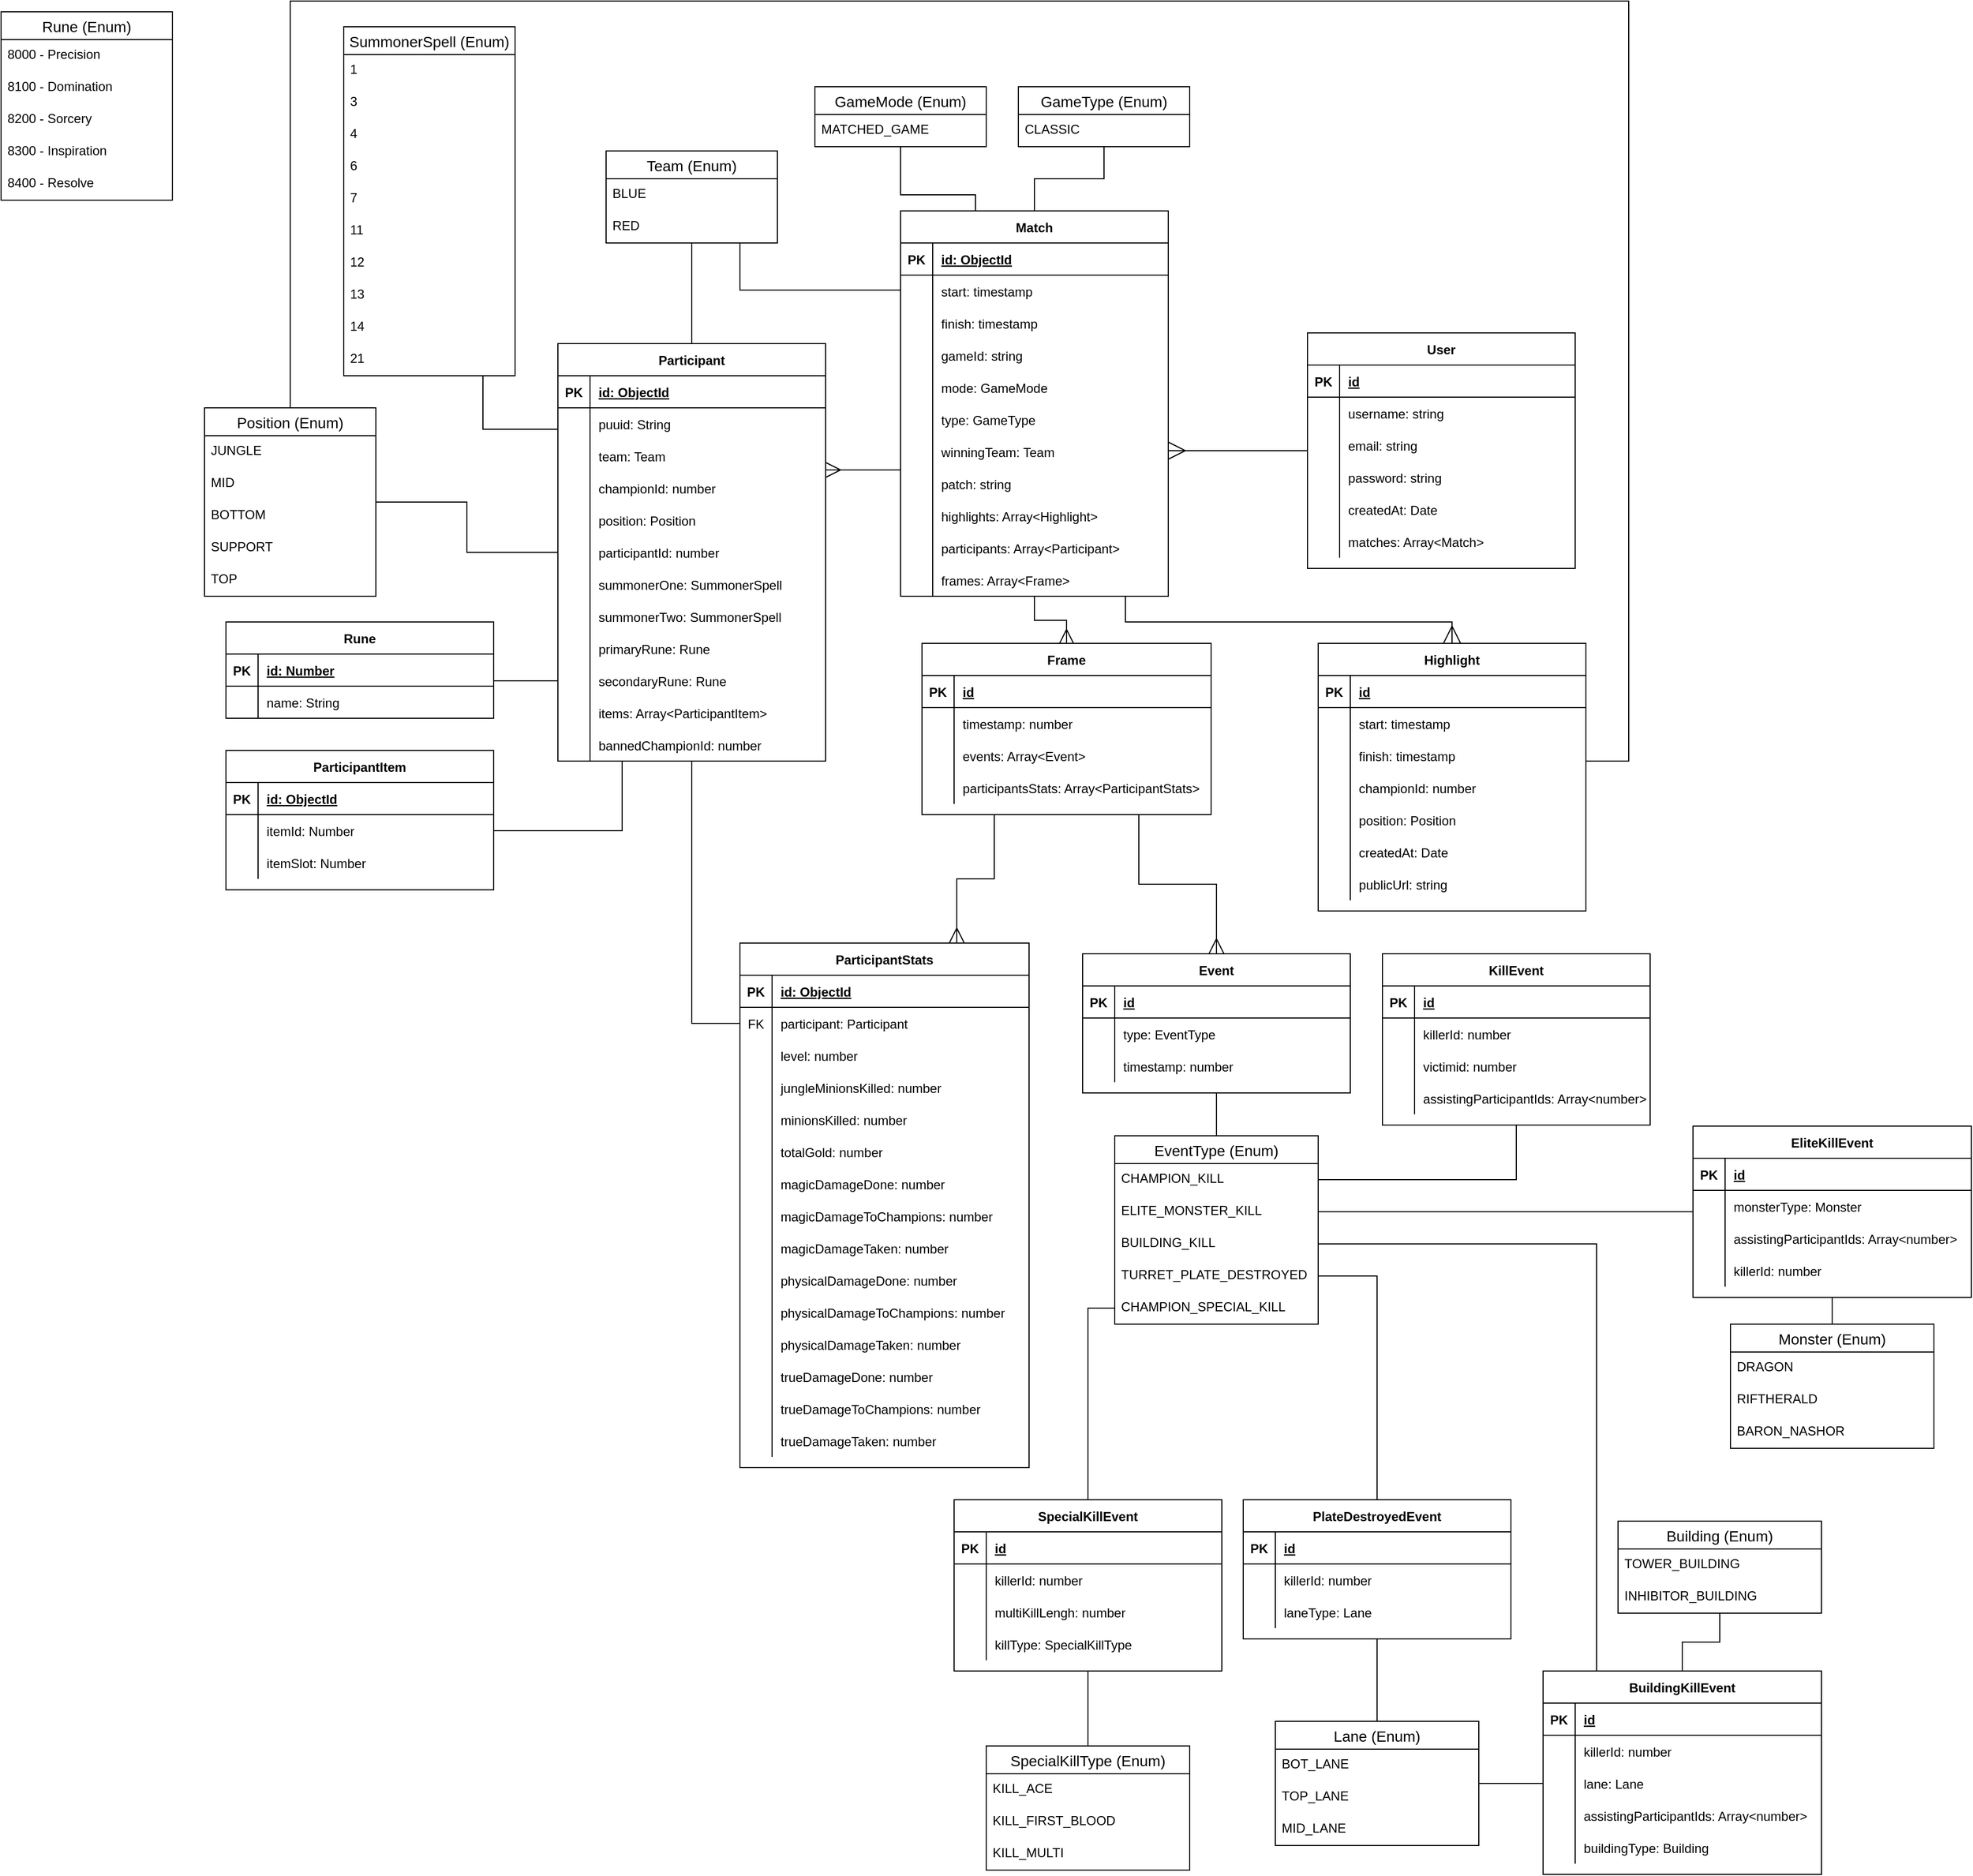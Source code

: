 <mxfile version="13.9.9" type="device"><diagram id="R2lEEEUBdFMjLlhIrx00" name="Page-1"><mxGraphModel dx="2523" dy="2058" grid="1" gridSize="10" guides="1" tooltips="1" connect="1" arrows="1" fold="1" page="1" pageScale="1" pageWidth="850" pageHeight="1100" math="0" shadow="0" extFonts="Permanent Marker^https://fonts.googleapis.com/css?family=Permanent+Marker"><root><mxCell id="0"/><mxCell id="1" parent="0"/><mxCell id="C-vyLk0tnHw3VtMMgP7b-13" value="User" style="shape=table;startSize=30;container=1;collapsible=1;childLayout=tableLayout;fixedRows=1;rowLines=0;fontStyle=1;align=center;resizeLast=1;" parent="1" vertex="1"><mxGeometry x="430" y="20" width="250" height="220" as="geometry"/></mxCell><mxCell id="C-vyLk0tnHw3VtMMgP7b-14" value="" style="shape=partialRectangle;collapsible=0;dropTarget=0;pointerEvents=0;fillColor=none;points=[[0,0.5],[1,0.5]];portConstraint=eastwest;top=0;left=0;right=0;bottom=1;" parent="C-vyLk0tnHw3VtMMgP7b-13" vertex="1"><mxGeometry y="30" width="250" height="30" as="geometry"/></mxCell><mxCell id="C-vyLk0tnHw3VtMMgP7b-15" value="PK" style="shape=partialRectangle;overflow=hidden;connectable=0;fillColor=none;top=0;left=0;bottom=0;right=0;fontStyle=1;" parent="C-vyLk0tnHw3VtMMgP7b-14" vertex="1"><mxGeometry width="30" height="30" as="geometry"/></mxCell><mxCell id="C-vyLk0tnHw3VtMMgP7b-16" value="id" style="shape=partialRectangle;overflow=hidden;connectable=0;fillColor=none;top=0;left=0;bottom=0;right=0;align=left;spacingLeft=6;fontStyle=5;" parent="C-vyLk0tnHw3VtMMgP7b-14" vertex="1"><mxGeometry x="30" width="220" height="30" as="geometry"/></mxCell><mxCell id="25R6kdJTBKWwyqSVr_3r-154" value="" style="shape=partialRectangle;collapsible=0;dropTarget=0;pointerEvents=0;fillColor=none;points=[[0,0.5],[1,0.5]];portConstraint=eastwest;top=0;left=0;right=0;bottom=0;" parent="C-vyLk0tnHw3VtMMgP7b-13" vertex="1"><mxGeometry y="60" width="250" height="30" as="geometry"/></mxCell><mxCell id="25R6kdJTBKWwyqSVr_3r-155" value="" style="shape=partialRectangle;overflow=hidden;connectable=0;fillColor=none;top=0;left=0;bottom=0;right=0;" parent="25R6kdJTBKWwyqSVr_3r-154" vertex="1"><mxGeometry width="30" height="30" as="geometry"/></mxCell><mxCell id="25R6kdJTBKWwyqSVr_3r-156" value="username: string" style="shape=partialRectangle;overflow=hidden;connectable=0;fillColor=none;top=0;left=0;bottom=0;right=0;align=left;spacingLeft=6;" parent="25R6kdJTBKWwyqSVr_3r-154" vertex="1"><mxGeometry x="30" width="220" height="30" as="geometry"/></mxCell><mxCell id="C-vyLk0tnHw3VtMMgP7b-17" value="" style="shape=partialRectangle;collapsible=0;dropTarget=0;pointerEvents=0;fillColor=none;points=[[0,0.5],[1,0.5]];portConstraint=eastwest;top=0;left=0;right=0;bottom=0;" parent="C-vyLk0tnHw3VtMMgP7b-13" vertex="1"><mxGeometry y="90" width="250" height="30" as="geometry"/></mxCell><mxCell id="C-vyLk0tnHw3VtMMgP7b-18" value="" style="shape=partialRectangle;overflow=hidden;connectable=0;fillColor=none;top=0;left=0;bottom=0;right=0;" parent="C-vyLk0tnHw3VtMMgP7b-17" vertex="1"><mxGeometry width="30" height="30" as="geometry"/></mxCell><mxCell id="C-vyLk0tnHw3VtMMgP7b-19" value="email: string" style="shape=partialRectangle;overflow=hidden;connectable=0;fillColor=none;top=0;left=0;bottom=0;right=0;align=left;spacingLeft=6;" parent="C-vyLk0tnHw3VtMMgP7b-17" vertex="1"><mxGeometry x="30" width="220" height="30" as="geometry"/></mxCell><mxCell id="C-vyLk0tnHw3VtMMgP7b-20" value="" style="shape=partialRectangle;collapsible=0;dropTarget=0;pointerEvents=0;fillColor=none;points=[[0,0.5],[1,0.5]];portConstraint=eastwest;top=0;left=0;right=0;bottom=0;" parent="C-vyLk0tnHw3VtMMgP7b-13" vertex="1"><mxGeometry y="120" width="250" height="30" as="geometry"/></mxCell><mxCell id="C-vyLk0tnHw3VtMMgP7b-21" value="" style="shape=partialRectangle;overflow=hidden;connectable=0;fillColor=none;top=0;left=0;bottom=0;right=0;" parent="C-vyLk0tnHw3VtMMgP7b-20" vertex="1"><mxGeometry width="30" height="30" as="geometry"/></mxCell><mxCell id="C-vyLk0tnHw3VtMMgP7b-22" value="password: string" style="shape=partialRectangle;overflow=hidden;connectable=0;fillColor=none;top=0;left=0;bottom=0;right=0;align=left;spacingLeft=6;" parent="C-vyLk0tnHw3VtMMgP7b-20" vertex="1"><mxGeometry x="30" width="220" height="30" as="geometry"/></mxCell><mxCell id="25R6kdJTBKWwyqSVr_3r-157" value="" style="shape=partialRectangle;collapsible=0;dropTarget=0;pointerEvents=0;fillColor=none;points=[[0,0.5],[1,0.5]];portConstraint=eastwest;top=0;left=0;right=0;bottom=0;" parent="C-vyLk0tnHw3VtMMgP7b-13" vertex="1"><mxGeometry y="150" width="250" height="30" as="geometry"/></mxCell><mxCell id="25R6kdJTBKWwyqSVr_3r-158" value="" style="shape=partialRectangle;overflow=hidden;connectable=0;fillColor=none;top=0;left=0;bottom=0;right=0;" parent="25R6kdJTBKWwyqSVr_3r-157" vertex="1"><mxGeometry width="30" height="30" as="geometry"/></mxCell><mxCell id="25R6kdJTBKWwyqSVr_3r-159" value="createdAt: Date" style="shape=partialRectangle;overflow=hidden;connectable=0;fillColor=none;top=0;left=0;bottom=0;right=0;align=left;spacingLeft=6;" parent="25R6kdJTBKWwyqSVr_3r-157" vertex="1"><mxGeometry x="30" width="220" height="30" as="geometry"/></mxCell><mxCell id="25R6kdJTBKWwyqSVr_3r-173" value="" style="shape=partialRectangle;collapsible=0;dropTarget=0;pointerEvents=0;fillColor=none;points=[[0,0.5],[1,0.5]];portConstraint=eastwest;top=0;left=0;right=0;bottom=0;" parent="C-vyLk0tnHw3VtMMgP7b-13" vertex="1"><mxGeometry y="180" width="250" height="30" as="geometry"/></mxCell><mxCell id="25R6kdJTBKWwyqSVr_3r-174" value="" style="shape=partialRectangle;overflow=hidden;connectable=0;fillColor=none;top=0;left=0;bottom=0;right=0;" parent="25R6kdJTBKWwyqSVr_3r-173" vertex="1"><mxGeometry width="30" height="30" as="geometry"/></mxCell><mxCell id="25R6kdJTBKWwyqSVr_3r-175" value="matches: Array&lt;Match&gt;" style="shape=partialRectangle;overflow=hidden;connectable=0;fillColor=none;top=0;left=0;bottom=0;right=0;align=left;spacingLeft=6;" parent="25R6kdJTBKWwyqSVr_3r-173" vertex="1"><mxGeometry x="30" width="220" height="30" as="geometry"/></mxCell><mxCell id="25R6kdJTBKWwyqSVr_3r-26" style="edgeStyle=elbowEdgeStyle;rounded=0;orthogonalLoop=1;jettySize=auto;elbow=vertical;html=1;endArrow=ERmany;endFill=0;endSize=12;startSize=12;" parent="1" source="C-vyLk0tnHw3VtMMgP7b-23" edge="1"><mxGeometry relative="1" as="geometry"><mxPoint x="205" y="211" as="sourcePoint"/><mxPoint x="205" y="311" as="targetPoint"/></mxGeometry></mxCell><mxCell id="25R6kdJTBKWwyqSVr_3r-177" style="edgeStyle=elbowEdgeStyle;rounded=0;orthogonalLoop=1;jettySize=auto;elbow=vertical;html=1;startArrow=ERmany;startFill=0;startSize=14;endArrow=none;endFill=0;endSize=12;" parent="1" source="C-vyLk0tnHw3VtMMgP7b-23" target="C-vyLk0tnHw3VtMMgP7b-13" edge="1"><mxGeometry relative="1" as="geometry"/></mxCell><mxCell id="C-vyLk0tnHw3VtMMgP7b-23" value="Match" style="shape=table;startSize=30;container=1;collapsible=1;childLayout=tableLayout;fixedRows=1;rowLines=0;fontStyle=1;align=center;resizeLast=1;" parent="1" vertex="1"><mxGeometry x="50" y="-94" width="250" height="360" as="geometry"/></mxCell><mxCell id="C-vyLk0tnHw3VtMMgP7b-24" value="" style="shape=partialRectangle;collapsible=0;dropTarget=0;pointerEvents=0;fillColor=none;points=[[0,0.5],[1,0.5]];portConstraint=eastwest;top=0;left=0;right=0;bottom=1;" parent="C-vyLk0tnHw3VtMMgP7b-23" vertex="1"><mxGeometry y="30" width="250" height="30" as="geometry"/></mxCell><mxCell id="C-vyLk0tnHw3VtMMgP7b-25" value="PK" style="shape=partialRectangle;overflow=hidden;connectable=0;fillColor=none;top=0;left=0;bottom=0;right=0;fontStyle=1;" parent="C-vyLk0tnHw3VtMMgP7b-24" vertex="1"><mxGeometry width="30" height="30" as="geometry"><mxRectangle width="30" height="30" as="alternateBounds"/></mxGeometry></mxCell><mxCell id="C-vyLk0tnHw3VtMMgP7b-26" value="id: ObjectId" style="shape=partialRectangle;overflow=hidden;connectable=0;fillColor=none;top=0;left=0;bottom=0;right=0;align=left;spacingLeft=6;fontStyle=5;" parent="C-vyLk0tnHw3VtMMgP7b-24" vertex="1"><mxGeometry x="30" width="220" height="30" as="geometry"><mxRectangle width="220" height="30" as="alternateBounds"/></mxGeometry></mxCell><mxCell id="C-vyLk0tnHw3VtMMgP7b-27" value="" style="shape=partialRectangle;collapsible=0;dropTarget=0;pointerEvents=0;fillColor=none;points=[[0,0.5],[1,0.5]];portConstraint=eastwest;top=0;left=0;right=0;bottom=0;" parent="C-vyLk0tnHw3VtMMgP7b-23" vertex="1"><mxGeometry y="60" width="250" height="30" as="geometry"/></mxCell><mxCell id="C-vyLk0tnHw3VtMMgP7b-28" value="" style="shape=partialRectangle;overflow=hidden;connectable=0;fillColor=none;top=0;left=0;bottom=0;right=0;" parent="C-vyLk0tnHw3VtMMgP7b-27" vertex="1"><mxGeometry width="30" height="30" as="geometry"><mxRectangle width="30" height="30" as="alternateBounds"/></mxGeometry></mxCell><mxCell id="C-vyLk0tnHw3VtMMgP7b-29" value="start: timestamp" style="shape=partialRectangle;overflow=hidden;connectable=0;fillColor=none;top=0;left=0;bottom=0;right=0;align=left;spacingLeft=6;" parent="C-vyLk0tnHw3VtMMgP7b-27" vertex="1"><mxGeometry x="30" width="220" height="30" as="geometry"><mxRectangle width="220" height="30" as="alternateBounds"/></mxGeometry></mxCell><mxCell id="25R6kdJTBKWwyqSVr_3r-27" value="" style="shape=partialRectangle;collapsible=0;dropTarget=0;pointerEvents=0;fillColor=none;points=[[0,0.5],[1,0.5]];portConstraint=eastwest;top=0;left=0;right=0;bottom=0;" parent="C-vyLk0tnHw3VtMMgP7b-23" vertex="1"><mxGeometry y="90" width="250" height="30" as="geometry"/></mxCell><mxCell id="25R6kdJTBKWwyqSVr_3r-28" value="" style="shape=partialRectangle;overflow=hidden;connectable=0;fillColor=none;top=0;left=0;bottom=0;right=0;" parent="25R6kdJTBKWwyqSVr_3r-27" vertex="1"><mxGeometry width="30" height="30" as="geometry"><mxRectangle width="30" height="30" as="alternateBounds"/></mxGeometry></mxCell><mxCell id="25R6kdJTBKWwyqSVr_3r-29" value="finish: timestamp " style="shape=partialRectangle;overflow=hidden;connectable=0;fillColor=none;top=0;left=0;bottom=0;right=0;align=left;spacingLeft=6;" parent="25R6kdJTBKWwyqSVr_3r-27" vertex="1"><mxGeometry x="30" width="220" height="30" as="geometry"><mxRectangle width="220" height="30" as="alternateBounds"/></mxGeometry></mxCell><mxCell id="25R6kdJTBKWwyqSVr_3r-30" value="" style="shape=partialRectangle;collapsible=0;dropTarget=0;pointerEvents=0;fillColor=none;points=[[0,0.5],[1,0.5]];portConstraint=eastwest;top=0;left=0;right=0;bottom=0;" parent="C-vyLk0tnHw3VtMMgP7b-23" vertex="1"><mxGeometry y="120" width="250" height="30" as="geometry"/></mxCell><mxCell id="25R6kdJTBKWwyqSVr_3r-31" value="" style="shape=partialRectangle;overflow=hidden;connectable=0;fillColor=none;top=0;left=0;bottom=0;right=0;" parent="25R6kdJTBKWwyqSVr_3r-30" vertex="1"><mxGeometry width="30" height="30" as="geometry"><mxRectangle width="30" height="30" as="alternateBounds"/></mxGeometry></mxCell><mxCell id="25R6kdJTBKWwyqSVr_3r-32" value="gameId: string" style="shape=partialRectangle;overflow=hidden;connectable=0;fillColor=none;top=0;left=0;bottom=0;right=0;align=left;spacingLeft=6;" parent="25R6kdJTBKWwyqSVr_3r-30" vertex="1"><mxGeometry x="30" width="220" height="30" as="geometry"><mxRectangle width="220" height="30" as="alternateBounds"/></mxGeometry></mxCell><mxCell id="25R6kdJTBKWwyqSVr_3r-47" value="" style="shape=partialRectangle;collapsible=0;dropTarget=0;pointerEvents=0;fillColor=none;points=[[0,0.5],[1,0.5]];portConstraint=eastwest;top=0;left=0;right=0;bottom=0;" parent="C-vyLk0tnHw3VtMMgP7b-23" vertex="1"><mxGeometry y="150" width="250" height="30" as="geometry"/></mxCell><mxCell id="25R6kdJTBKWwyqSVr_3r-48" value="" style="shape=partialRectangle;overflow=hidden;connectable=0;fillColor=none;top=0;left=0;bottom=0;right=0;" parent="25R6kdJTBKWwyqSVr_3r-47" vertex="1"><mxGeometry width="30" height="30" as="geometry"><mxRectangle width="30" height="30" as="alternateBounds"/></mxGeometry></mxCell><mxCell id="25R6kdJTBKWwyqSVr_3r-49" value="mode: GameMode" style="shape=partialRectangle;overflow=hidden;connectable=0;fillColor=none;top=0;left=0;bottom=0;right=0;align=left;spacingLeft=6;" parent="25R6kdJTBKWwyqSVr_3r-47" vertex="1"><mxGeometry x="30" width="220" height="30" as="geometry"><mxRectangle width="220" height="30" as="alternateBounds"/></mxGeometry></mxCell><mxCell id="Gcp79GjYEY0yVn_K44fa-1" value="" style="shape=partialRectangle;collapsible=0;dropTarget=0;pointerEvents=0;fillColor=none;points=[[0,0.5],[1,0.5]];portConstraint=eastwest;top=0;left=0;right=0;bottom=0;" vertex="1" parent="C-vyLk0tnHw3VtMMgP7b-23"><mxGeometry y="180" width="250" height="30" as="geometry"/></mxCell><mxCell id="Gcp79GjYEY0yVn_K44fa-2" value="" style="shape=partialRectangle;overflow=hidden;connectable=0;fillColor=none;top=0;left=0;bottom=0;right=0;" vertex="1" parent="Gcp79GjYEY0yVn_K44fa-1"><mxGeometry width="30" height="30" as="geometry"><mxRectangle width="30" height="30" as="alternateBounds"/></mxGeometry></mxCell><mxCell id="Gcp79GjYEY0yVn_K44fa-3" value="type: GameType" style="shape=partialRectangle;overflow=hidden;connectable=0;fillColor=none;top=0;left=0;bottom=0;right=0;align=left;spacingLeft=6;" vertex="1" parent="Gcp79GjYEY0yVn_K44fa-1"><mxGeometry x="30" width="220" height="30" as="geometry"><mxRectangle width="220" height="30" as="alternateBounds"/></mxGeometry></mxCell><mxCell id="25R6kdJTBKWwyqSVr_3r-90" value="" style="shape=partialRectangle;collapsible=0;dropTarget=0;pointerEvents=0;fillColor=none;points=[[0,0.5],[1,0.5]];portConstraint=eastwest;top=0;left=0;right=0;bottom=0;" parent="C-vyLk0tnHw3VtMMgP7b-23" vertex="1"><mxGeometry y="210" width="250" height="30" as="geometry"/></mxCell><mxCell id="25R6kdJTBKWwyqSVr_3r-91" value="" style="shape=partialRectangle;overflow=hidden;connectable=0;fillColor=none;top=0;left=0;bottom=0;right=0;" parent="25R6kdJTBKWwyqSVr_3r-90" vertex="1"><mxGeometry width="30" height="30" as="geometry"><mxRectangle width="30" height="30" as="alternateBounds"/></mxGeometry></mxCell><mxCell id="25R6kdJTBKWwyqSVr_3r-92" value="winningTeam: Team" style="shape=partialRectangle;overflow=hidden;connectable=0;fillColor=none;top=0;left=0;bottom=0;right=0;align=left;spacingLeft=6;" parent="25R6kdJTBKWwyqSVr_3r-90" vertex="1"><mxGeometry x="30" width="220" height="30" as="geometry"><mxRectangle width="220" height="30" as="alternateBounds"/></mxGeometry></mxCell><mxCell id="25R6kdJTBKWwyqSVr_3r-151" value="" style="shape=partialRectangle;collapsible=0;dropTarget=0;pointerEvents=0;fillColor=none;points=[[0,0.5],[1,0.5]];portConstraint=eastwest;top=0;left=0;right=0;bottom=0;" parent="C-vyLk0tnHw3VtMMgP7b-23" vertex="1"><mxGeometry y="240" width="250" height="30" as="geometry"/></mxCell><mxCell id="25R6kdJTBKWwyqSVr_3r-152" value="" style="shape=partialRectangle;overflow=hidden;connectable=0;fillColor=none;top=0;left=0;bottom=0;right=0;" parent="25R6kdJTBKWwyqSVr_3r-151" vertex="1"><mxGeometry width="30" height="30" as="geometry"><mxRectangle width="30" height="30" as="alternateBounds"/></mxGeometry></mxCell><mxCell id="25R6kdJTBKWwyqSVr_3r-153" value="patch: string" style="shape=partialRectangle;overflow=hidden;connectable=0;fillColor=none;top=0;left=0;bottom=0;right=0;align=left;spacingLeft=6;" parent="25R6kdJTBKWwyqSVr_3r-151" vertex="1"><mxGeometry x="30" width="220" height="30" as="geometry"><mxRectangle width="220" height="30" as="alternateBounds"/></mxGeometry></mxCell><mxCell id="25R6kdJTBKWwyqSVr_3r-196" value="" style="shape=partialRectangle;collapsible=0;dropTarget=0;pointerEvents=0;fillColor=none;points=[[0,0.5],[1,0.5]];portConstraint=eastwest;top=0;left=0;right=0;bottom=0;" parent="C-vyLk0tnHw3VtMMgP7b-23" vertex="1"><mxGeometry y="270" width="250" height="30" as="geometry"/></mxCell><mxCell id="25R6kdJTBKWwyqSVr_3r-197" value="" style="shape=partialRectangle;overflow=hidden;connectable=0;fillColor=none;top=0;left=0;bottom=0;right=0;" parent="25R6kdJTBKWwyqSVr_3r-196" vertex="1"><mxGeometry width="30" height="30" as="geometry"><mxRectangle width="30" height="30" as="alternateBounds"/></mxGeometry></mxCell><mxCell id="25R6kdJTBKWwyqSVr_3r-198" value="highlights: Array&lt;Highlight&gt;" style="shape=partialRectangle;overflow=hidden;connectable=0;fillColor=none;top=0;left=0;bottom=0;right=0;align=left;spacingLeft=6;" parent="25R6kdJTBKWwyqSVr_3r-196" vertex="1"><mxGeometry x="30" width="220" height="30" as="geometry"><mxRectangle width="220" height="30" as="alternateBounds"/></mxGeometry></mxCell><mxCell id="Gcp79GjYEY0yVn_K44fa-976" value="" style="shape=partialRectangle;collapsible=0;dropTarget=0;pointerEvents=0;fillColor=none;points=[[0,0.5],[1,0.5]];portConstraint=eastwest;top=0;left=0;right=0;bottom=0;" vertex="1" parent="C-vyLk0tnHw3VtMMgP7b-23"><mxGeometry y="300" width="250" height="30" as="geometry"/></mxCell><mxCell id="Gcp79GjYEY0yVn_K44fa-977" value="" style="shape=partialRectangle;overflow=hidden;connectable=0;fillColor=none;top=0;left=0;bottom=0;right=0;" vertex="1" parent="Gcp79GjYEY0yVn_K44fa-976"><mxGeometry width="30" height="30" as="geometry"><mxRectangle width="30" height="30" as="alternateBounds"/></mxGeometry></mxCell><mxCell id="Gcp79GjYEY0yVn_K44fa-978" value="participants: Array&lt;Participant&gt;" style="shape=partialRectangle;overflow=hidden;connectable=0;fillColor=none;top=0;left=0;bottom=0;right=0;align=left;spacingLeft=6;" vertex="1" parent="Gcp79GjYEY0yVn_K44fa-976"><mxGeometry x="30" width="220" height="30" as="geometry"><mxRectangle width="220" height="30" as="alternateBounds"/></mxGeometry></mxCell><mxCell id="Gcp79GjYEY0yVn_K44fa-979" value="" style="shape=partialRectangle;collapsible=0;dropTarget=0;pointerEvents=0;fillColor=none;points=[[0,0.5],[1,0.5]];portConstraint=eastwest;top=0;left=0;right=0;bottom=0;" vertex="1" parent="C-vyLk0tnHw3VtMMgP7b-23"><mxGeometry y="330" width="250" height="30" as="geometry"/></mxCell><mxCell id="Gcp79GjYEY0yVn_K44fa-980" value="" style="shape=partialRectangle;overflow=hidden;connectable=0;fillColor=none;top=0;left=0;bottom=0;right=0;" vertex="1" parent="Gcp79GjYEY0yVn_K44fa-979"><mxGeometry width="30" height="30" as="geometry"><mxRectangle width="30" height="30" as="alternateBounds"/></mxGeometry></mxCell><mxCell id="Gcp79GjYEY0yVn_K44fa-981" value="frames: Array&lt;Frame&gt;" style="shape=partialRectangle;overflow=hidden;connectable=0;fillColor=none;top=0;left=0;bottom=0;right=0;align=left;spacingLeft=6;" vertex="1" parent="Gcp79GjYEY0yVn_K44fa-979"><mxGeometry x="30" width="220" height="30" as="geometry"><mxRectangle width="220" height="30" as="alternateBounds"/></mxGeometry></mxCell><mxCell id="25R6kdJTBKWwyqSVr_3r-23" style="edgeStyle=elbowEdgeStyle;orthogonalLoop=1;jettySize=auto;elbow=vertical;html=1;rounded=0;endSize=12;startSize=12;endArrow=ERmany;endFill=0;entryX=0.75;entryY=0;entryDx=0;entryDy=0;exitX=0.25;exitY=1;exitDx=0;exitDy=0;" parent="1" source="25R6kdJTBKWwyqSVr_3r-1" target="25R6kdJTBKWwyqSVr_3r-15" edge="1"><mxGeometry relative="1" as="geometry"/></mxCell><mxCell id="25R6kdJTBKWwyqSVr_3r-1" value="Frame" style="shape=table;startSize=30;container=1;collapsible=1;childLayout=tableLayout;fixedRows=1;rowLines=0;fontStyle=1;align=center;resizeLast=1;" parent="1" vertex="1"><mxGeometry x="70" y="310" width="270" height="160" as="geometry"/></mxCell><mxCell id="25R6kdJTBKWwyqSVr_3r-2" value="" style="shape=partialRectangle;collapsible=0;dropTarget=0;pointerEvents=0;fillColor=none;points=[[0,0.5],[1,0.5]];portConstraint=eastwest;top=0;left=0;right=0;bottom=1;" parent="25R6kdJTBKWwyqSVr_3r-1" vertex="1"><mxGeometry y="30" width="270" height="30" as="geometry"/></mxCell><mxCell id="25R6kdJTBKWwyqSVr_3r-3" value="PK" style="shape=partialRectangle;overflow=hidden;connectable=0;fillColor=none;top=0;left=0;bottom=0;right=0;fontStyle=1;" parent="25R6kdJTBKWwyqSVr_3r-2" vertex="1"><mxGeometry width="30" height="30" as="geometry"/></mxCell><mxCell id="25R6kdJTBKWwyqSVr_3r-4" value="id" style="shape=partialRectangle;overflow=hidden;connectable=0;fillColor=none;top=0;left=0;bottom=0;right=0;align=left;spacingLeft=6;fontStyle=5;" parent="25R6kdJTBKWwyqSVr_3r-2" vertex="1"><mxGeometry x="30" width="240" height="30" as="geometry"/></mxCell><mxCell id="25R6kdJTBKWwyqSVr_3r-5" value="" style="shape=partialRectangle;collapsible=0;dropTarget=0;pointerEvents=0;fillColor=none;points=[[0,0.5],[1,0.5]];portConstraint=eastwest;top=0;left=0;right=0;bottom=0;" parent="25R6kdJTBKWwyqSVr_3r-1" vertex="1"><mxGeometry y="60" width="270" height="30" as="geometry"/></mxCell><mxCell id="25R6kdJTBKWwyqSVr_3r-6" value="" style="shape=partialRectangle;overflow=hidden;connectable=0;fillColor=none;top=0;left=0;bottom=0;right=0;" parent="25R6kdJTBKWwyqSVr_3r-5" vertex="1"><mxGeometry width="30" height="30" as="geometry"/></mxCell><mxCell id="25R6kdJTBKWwyqSVr_3r-7" value="timestamp: number" style="shape=partialRectangle;overflow=hidden;connectable=0;fillColor=none;top=0;left=0;bottom=0;right=0;align=left;spacingLeft=6;" parent="25R6kdJTBKWwyqSVr_3r-5" vertex="1"><mxGeometry x="30" width="240" height="30" as="geometry"/></mxCell><mxCell id="25R6kdJTBKWwyqSVr_3r-135" value="" style="shape=partialRectangle;collapsible=0;dropTarget=0;pointerEvents=0;fillColor=none;points=[[0,0.5],[1,0.5]];portConstraint=eastwest;top=0;left=0;right=0;bottom=0;" parent="25R6kdJTBKWwyqSVr_3r-1" vertex="1"><mxGeometry y="90" width="270" height="30" as="geometry"/></mxCell><mxCell id="25R6kdJTBKWwyqSVr_3r-136" value="" style="shape=partialRectangle;overflow=hidden;connectable=0;fillColor=none;top=0;left=0;bottom=0;right=0;" parent="25R6kdJTBKWwyqSVr_3r-135" vertex="1"><mxGeometry width="30" height="30" as="geometry"/></mxCell><mxCell id="25R6kdJTBKWwyqSVr_3r-137" value="events: Array&lt;Event&gt;" style="shape=partialRectangle;overflow=hidden;connectable=0;fillColor=none;top=0;left=0;bottom=0;right=0;align=left;spacingLeft=6;" parent="25R6kdJTBKWwyqSVr_3r-135" vertex="1"><mxGeometry x="30" width="240" height="30" as="geometry"/></mxCell><mxCell id="25R6kdJTBKWwyqSVr_3r-140" value="" style="shape=partialRectangle;collapsible=0;dropTarget=0;pointerEvents=0;fillColor=none;points=[[0,0.5],[1,0.5]];portConstraint=eastwest;top=0;left=0;right=0;bottom=0;" parent="25R6kdJTBKWwyqSVr_3r-1" vertex="1"><mxGeometry y="120" width="270" height="30" as="geometry"/></mxCell><mxCell id="25R6kdJTBKWwyqSVr_3r-141" value="" style="shape=partialRectangle;overflow=hidden;connectable=0;fillColor=none;top=0;left=0;bottom=0;right=0;" parent="25R6kdJTBKWwyqSVr_3r-140" vertex="1"><mxGeometry width="30" height="30" as="geometry"/></mxCell><mxCell id="25R6kdJTBKWwyqSVr_3r-142" value="participantsStats: Array&lt;ParticipantStats&gt;" style="shape=partialRectangle;overflow=hidden;connectable=0;fillColor=none;top=0;left=0;bottom=0;right=0;align=left;spacingLeft=6;" parent="25R6kdJTBKWwyqSVr_3r-140" vertex="1"><mxGeometry x="30" width="240" height="30" as="geometry"/></mxCell><mxCell id="25R6kdJTBKWwyqSVr_3r-8" value="Event" style="shape=table;startSize=30;container=1;collapsible=1;childLayout=tableLayout;fixedRows=1;rowLines=0;fontStyle=1;align=center;resizeLast=1;" parent="1" vertex="1"><mxGeometry x="220" y="600" width="250" height="130" as="geometry"/></mxCell><mxCell id="25R6kdJTBKWwyqSVr_3r-9" value="" style="shape=partialRectangle;collapsible=0;dropTarget=0;pointerEvents=0;fillColor=none;points=[[0,0.5],[1,0.5]];portConstraint=eastwest;top=0;left=0;right=0;bottom=1;" parent="25R6kdJTBKWwyqSVr_3r-8" vertex="1"><mxGeometry y="30" width="250" height="30" as="geometry"/></mxCell><mxCell id="25R6kdJTBKWwyqSVr_3r-10" value="PK" style="shape=partialRectangle;overflow=hidden;connectable=0;fillColor=none;top=0;left=0;bottom=0;right=0;fontStyle=1;" parent="25R6kdJTBKWwyqSVr_3r-9" vertex="1"><mxGeometry width="30" height="30" as="geometry"/></mxCell><mxCell id="25R6kdJTBKWwyqSVr_3r-11" value="id" style="shape=partialRectangle;overflow=hidden;connectable=0;fillColor=none;top=0;left=0;bottom=0;right=0;align=left;spacingLeft=6;fontStyle=5;" parent="25R6kdJTBKWwyqSVr_3r-9" vertex="1"><mxGeometry x="30" width="220" height="30" as="geometry"/></mxCell><mxCell id="25R6kdJTBKWwyqSVr_3r-12" value="" style="shape=partialRectangle;collapsible=0;dropTarget=0;pointerEvents=0;fillColor=none;points=[[0,0.5],[1,0.5]];portConstraint=eastwest;top=0;left=0;right=0;bottom=0;" parent="25R6kdJTBKWwyqSVr_3r-8" vertex="1"><mxGeometry y="60" width="250" height="30" as="geometry"/></mxCell><mxCell id="25R6kdJTBKWwyqSVr_3r-13" value="" style="shape=partialRectangle;overflow=hidden;connectable=0;fillColor=none;top=0;left=0;bottom=0;right=0;" parent="25R6kdJTBKWwyqSVr_3r-12" vertex="1"><mxGeometry width="30" height="30" as="geometry"/></mxCell><mxCell id="25R6kdJTBKWwyqSVr_3r-14" value="type: EventType" style="shape=partialRectangle;overflow=hidden;connectable=0;fillColor=none;top=0;left=0;bottom=0;right=0;align=left;spacingLeft=6;" parent="25R6kdJTBKWwyqSVr_3r-12" vertex="1"><mxGeometry x="30" width="220" height="30" as="geometry"/></mxCell><mxCell id="25R6kdJTBKWwyqSVr_3r-160" value="" style="shape=partialRectangle;collapsible=0;dropTarget=0;pointerEvents=0;fillColor=none;points=[[0,0.5],[1,0.5]];portConstraint=eastwest;top=0;left=0;right=0;bottom=0;" parent="25R6kdJTBKWwyqSVr_3r-8" vertex="1"><mxGeometry y="90" width="250" height="30" as="geometry"/></mxCell><mxCell id="25R6kdJTBKWwyqSVr_3r-161" value="" style="shape=partialRectangle;overflow=hidden;connectable=0;fillColor=none;top=0;left=0;bottom=0;right=0;" parent="25R6kdJTBKWwyqSVr_3r-160" vertex="1"><mxGeometry width="30" height="30" as="geometry"/></mxCell><mxCell id="25R6kdJTBKWwyqSVr_3r-162" value="timestamp: number" style="shape=partialRectangle;overflow=hidden;connectable=0;fillColor=none;top=0;left=0;bottom=0;right=0;align=left;spacingLeft=6;" parent="25R6kdJTBKWwyqSVr_3r-160" vertex="1"><mxGeometry x="30" width="220" height="30" as="geometry"/></mxCell><mxCell id="25R6kdJTBKWwyqSVr_3r-15" value="ParticipantStats" style="shape=table;startSize=30;container=1;collapsible=1;childLayout=tableLayout;fixedRows=1;rowLines=0;fontStyle=1;align=center;resizeLast=1;" parent="1" vertex="1"><mxGeometry x="-100" y="590" width="270" height="490.0" as="geometry"/></mxCell><mxCell id="25R6kdJTBKWwyqSVr_3r-16" value="" style="shape=partialRectangle;collapsible=0;dropTarget=0;pointerEvents=0;fillColor=none;points=[[0,0.5],[1,0.5]];portConstraint=eastwest;top=0;left=0;right=0;bottom=1;" parent="25R6kdJTBKWwyqSVr_3r-15" vertex="1"><mxGeometry y="30" width="270" height="30" as="geometry"/></mxCell><mxCell id="25R6kdJTBKWwyqSVr_3r-17" value="PK" style="shape=partialRectangle;overflow=hidden;connectable=0;fillColor=none;top=0;left=0;bottom=0;right=0;fontStyle=1;" parent="25R6kdJTBKWwyqSVr_3r-16" vertex="1"><mxGeometry width="30" height="30" as="geometry"/></mxCell><mxCell id="25R6kdJTBKWwyqSVr_3r-18" value="id: ObjectId" style="shape=partialRectangle;overflow=hidden;connectable=0;fillColor=none;top=0;left=0;bottom=0;right=0;align=left;spacingLeft=6;fontStyle=5;" parent="25R6kdJTBKWwyqSVr_3r-16" vertex="1"><mxGeometry x="30" width="240" height="30" as="geometry"/></mxCell><mxCell id="25R6kdJTBKWwyqSVr_3r-19" value="" style="shape=partialRectangle;collapsible=0;dropTarget=0;pointerEvents=0;fillColor=none;points=[[0,0.5],[1,0.5]];portConstraint=eastwest;top=0;left=0;right=0;bottom=0;" parent="25R6kdJTBKWwyqSVr_3r-15" vertex="1"><mxGeometry y="60" width="270" height="30" as="geometry"/></mxCell><mxCell id="25R6kdJTBKWwyqSVr_3r-20" value="FK" style="shape=partialRectangle;overflow=hidden;connectable=0;fillColor=none;top=0;left=0;bottom=0;right=0;" parent="25R6kdJTBKWwyqSVr_3r-19" vertex="1"><mxGeometry width="30" height="30" as="geometry"/></mxCell><mxCell id="25R6kdJTBKWwyqSVr_3r-21" value="participant: Participant" style="shape=partialRectangle;overflow=hidden;connectable=0;fillColor=none;top=0;left=0;bottom=0;right=0;align=left;spacingLeft=6;" parent="25R6kdJTBKWwyqSVr_3r-19" vertex="1"><mxGeometry x="30" width="240" height="30" as="geometry"/></mxCell><mxCell id="25R6kdJTBKWwyqSVr_3r-126" value="" style="shape=partialRectangle;collapsible=0;dropTarget=0;pointerEvents=0;fillColor=none;points=[[0,0.5],[1,0.5]];portConstraint=eastwest;top=0;left=0;right=0;bottom=0;" parent="25R6kdJTBKWwyqSVr_3r-15" vertex="1"><mxGeometry y="90" width="270" height="30" as="geometry"/></mxCell><mxCell id="25R6kdJTBKWwyqSVr_3r-127" value="" style="shape=partialRectangle;overflow=hidden;connectable=0;fillColor=none;top=0;left=0;bottom=0;right=0;" parent="25R6kdJTBKWwyqSVr_3r-126" vertex="1"><mxGeometry width="30" height="30" as="geometry"/></mxCell><mxCell id="25R6kdJTBKWwyqSVr_3r-128" value="level: number" style="shape=partialRectangle;overflow=hidden;connectable=0;fillColor=none;top=0;left=0;bottom=0;right=0;align=left;spacingLeft=6;" parent="25R6kdJTBKWwyqSVr_3r-126" vertex="1"><mxGeometry x="30" width="240" height="30" as="geometry"/></mxCell><mxCell id="9E6VwBjYQDgvsbZknkiz-1" value="" style="shape=partialRectangle;collapsible=0;dropTarget=0;pointerEvents=0;fillColor=none;points=[[0,0.5],[1,0.5]];portConstraint=eastwest;top=0;left=0;right=0;bottom=0;" parent="25R6kdJTBKWwyqSVr_3r-15" vertex="1"><mxGeometry y="120" width="270" height="30" as="geometry"/></mxCell><mxCell id="9E6VwBjYQDgvsbZknkiz-2" value="" style="shape=partialRectangle;overflow=hidden;connectable=0;fillColor=none;top=0;left=0;bottom=0;right=0;" parent="9E6VwBjYQDgvsbZknkiz-1" vertex="1"><mxGeometry width="30" height="30" as="geometry"/></mxCell><mxCell id="9E6VwBjYQDgvsbZknkiz-3" value="jungleMinionsKilled: number" style="shape=partialRectangle;overflow=hidden;connectable=0;fillColor=none;top=0;left=0;bottom=0;right=0;align=left;spacingLeft=6;" parent="9E6VwBjYQDgvsbZknkiz-1" vertex="1"><mxGeometry x="30" width="240" height="30" as="geometry"/></mxCell><mxCell id="9E6VwBjYQDgvsbZknkiz-4" value="" style="shape=partialRectangle;collapsible=0;dropTarget=0;pointerEvents=0;fillColor=none;points=[[0,0.5],[1,0.5]];portConstraint=eastwest;top=0;left=0;right=0;bottom=0;" parent="25R6kdJTBKWwyqSVr_3r-15" vertex="1"><mxGeometry y="150" width="270" height="30" as="geometry"/></mxCell><mxCell id="9E6VwBjYQDgvsbZknkiz-5" value="" style="shape=partialRectangle;overflow=hidden;connectable=0;fillColor=none;top=0;left=0;bottom=0;right=0;" parent="9E6VwBjYQDgvsbZknkiz-4" vertex="1"><mxGeometry width="30" height="30" as="geometry"/></mxCell><mxCell id="9E6VwBjYQDgvsbZknkiz-6" value="minionsKilled: number" style="shape=partialRectangle;overflow=hidden;connectable=0;fillColor=none;top=0;left=0;bottom=0;right=0;align=left;spacingLeft=6;" parent="9E6VwBjYQDgvsbZknkiz-4" vertex="1"><mxGeometry x="30" width="240" height="30" as="geometry"/></mxCell><mxCell id="9E6VwBjYQDgvsbZknkiz-7" value="" style="shape=partialRectangle;collapsible=0;dropTarget=0;pointerEvents=0;fillColor=none;points=[[0,0.5],[1,0.5]];portConstraint=eastwest;top=0;left=0;right=0;bottom=0;" parent="25R6kdJTBKWwyqSVr_3r-15" vertex="1"><mxGeometry y="180" width="270" height="30" as="geometry"/></mxCell><mxCell id="9E6VwBjYQDgvsbZknkiz-8" value="" style="shape=partialRectangle;overflow=hidden;connectable=0;fillColor=none;top=0;left=0;bottom=0;right=0;" parent="9E6VwBjYQDgvsbZknkiz-7" vertex="1"><mxGeometry width="30" height="30" as="geometry"/></mxCell><mxCell id="9E6VwBjYQDgvsbZknkiz-9" value="totalGold: number" style="shape=partialRectangle;overflow=hidden;connectable=0;fillColor=none;top=0;left=0;bottom=0;right=0;align=left;spacingLeft=6;" parent="9E6VwBjYQDgvsbZknkiz-7" vertex="1"><mxGeometry x="30" width="240" height="30" as="geometry"/></mxCell><mxCell id="9E6VwBjYQDgvsbZknkiz-10" value="" style="shape=partialRectangle;collapsible=0;dropTarget=0;pointerEvents=0;fillColor=none;points=[[0,0.5],[1,0.5]];portConstraint=eastwest;top=0;left=0;right=0;bottom=0;" parent="25R6kdJTBKWwyqSVr_3r-15" vertex="1"><mxGeometry y="210" width="270" height="30" as="geometry"/></mxCell><mxCell id="9E6VwBjYQDgvsbZknkiz-11" value="" style="shape=partialRectangle;overflow=hidden;connectable=0;fillColor=none;top=0;left=0;bottom=0;right=0;" parent="9E6VwBjYQDgvsbZknkiz-10" vertex="1"><mxGeometry width="30" height="30" as="geometry"/></mxCell><mxCell id="9E6VwBjYQDgvsbZknkiz-12" value="magicDamageDone: number" style="shape=partialRectangle;overflow=hidden;connectable=0;fillColor=none;top=0;left=0;bottom=0;right=0;align=left;spacingLeft=6;" parent="9E6VwBjYQDgvsbZknkiz-10" vertex="1"><mxGeometry x="30" width="240" height="30" as="geometry"/></mxCell><mxCell id="9E6VwBjYQDgvsbZknkiz-13" value="" style="shape=partialRectangle;collapsible=0;dropTarget=0;pointerEvents=0;fillColor=none;points=[[0,0.5],[1,0.5]];portConstraint=eastwest;top=0;left=0;right=0;bottom=0;" parent="25R6kdJTBKWwyqSVr_3r-15" vertex="1"><mxGeometry y="240" width="270" height="30" as="geometry"/></mxCell><mxCell id="9E6VwBjYQDgvsbZknkiz-14" value="" style="shape=partialRectangle;overflow=hidden;connectable=0;fillColor=none;top=0;left=0;bottom=0;right=0;" parent="9E6VwBjYQDgvsbZknkiz-13" vertex="1"><mxGeometry width="30" height="30" as="geometry"/></mxCell><mxCell id="9E6VwBjYQDgvsbZknkiz-15" value="magicDamageToChampions: number" style="shape=partialRectangle;overflow=hidden;connectable=0;fillColor=none;top=0;left=0;bottom=0;right=0;align=left;spacingLeft=6;" parent="9E6VwBjYQDgvsbZknkiz-13" vertex="1"><mxGeometry x="30" width="240" height="30" as="geometry"/></mxCell><mxCell id="9E6VwBjYQDgvsbZknkiz-16" value="" style="shape=partialRectangle;collapsible=0;dropTarget=0;pointerEvents=0;fillColor=none;points=[[0,0.5],[1,0.5]];portConstraint=eastwest;top=0;left=0;right=0;bottom=0;" parent="25R6kdJTBKWwyqSVr_3r-15" vertex="1"><mxGeometry y="270" width="270" height="30" as="geometry"/></mxCell><mxCell id="9E6VwBjYQDgvsbZknkiz-17" value="" style="shape=partialRectangle;overflow=hidden;connectable=0;fillColor=none;top=0;left=0;bottom=0;right=0;" parent="9E6VwBjYQDgvsbZknkiz-16" vertex="1"><mxGeometry width="30" height="30" as="geometry"/></mxCell><mxCell id="9E6VwBjYQDgvsbZknkiz-18" value="magicDamageTaken: number" style="shape=partialRectangle;overflow=hidden;connectable=0;fillColor=none;top=0;left=0;bottom=0;right=0;align=left;spacingLeft=6;" parent="9E6VwBjYQDgvsbZknkiz-16" vertex="1"><mxGeometry x="30" width="240" height="30" as="geometry"/></mxCell><mxCell id="9E6VwBjYQDgvsbZknkiz-19" value="" style="shape=partialRectangle;collapsible=0;dropTarget=0;pointerEvents=0;fillColor=none;points=[[0,0.5],[1,0.5]];portConstraint=eastwest;top=0;left=0;right=0;bottom=0;" parent="25R6kdJTBKWwyqSVr_3r-15" vertex="1"><mxGeometry y="300" width="270" height="30" as="geometry"/></mxCell><mxCell id="9E6VwBjYQDgvsbZknkiz-20" value="" style="shape=partialRectangle;overflow=hidden;connectable=0;fillColor=none;top=0;left=0;bottom=0;right=0;" parent="9E6VwBjYQDgvsbZknkiz-19" vertex="1"><mxGeometry width="30" height="30" as="geometry"/></mxCell><mxCell id="9E6VwBjYQDgvsbZknkiz-21" value="physicalDamageDone: number" style="shape=partialRectangle;overflow=hidden;connectable=0;fillColor=none;top=0;left=0;bottom=0;right=0;align=left;spacingLeft=6;" parent="9E6VwBjYQDgvsbZknkiz-19" vertex="1"><mxGeometry x="30" width="240" height="30" as="geometry"/></mxCell><mxCell id="9E6VwBjYQDgvsbZknkiz-22" value="" style="shape=partialRectangle;collapsible=0;dropTarget=0;pointerEvents=0;fillColor=none;points=[[0,0.5],[1,0.5]];portConstraint=eastwest;top=0;left=0;right=0;bottom=0;" parent="25R6kdJTBKWwyqSVr_3r-15" vertex="1"><mxGeometry y="330" width="270" height="30" as="geometry"/></mxCell><mxCell id="9E6VwBjYQDgvsbZknkiz-23" value="" style="shape=partialRectangle;overflow=hidden;connectable=0;fillColor=none;top=0;left=0;bottom=0;right=0;" parent="9E6VwBjYQDgvsbZknkiz-22" vertex="1"><mxGeometry width="30" height="30" as="geometry"/></mxCell><mxCell id="9E6VwBjYQDgvsbZknkiz-24" value="physicalDamageToChampions: number" style="shape=partialRectangle;overflow=hidden;connectable=0;fillColor=none;top=0;left=0;bottom=0;right=0;align=left;spacingLeft=6;" parent="9E6VwBjYQDgvsbZknkiz-22" vertex="1"><mxGeometry x="30" width="240" height="30" as="geometry"/></mxCell><mxCell id="9E6VwBjYQDgvsbZknkiz-25" value="" style="shape=partialRectangle;collapsible=0;dropTarget=0;pointerEvents=0;fillColor=none;points=[[0,0.5],[1,0.5]];portConstraint=eastwest;top=0;left=0;right=0;bottom=0;" parent="25R6kdJTBKWwyqSVr_3r-15" vertex="1"><mxGeometry y="360" width="270" height="30" as="geometry"/></mxCell><mxCell id="9E6VwBjYQDgvsbZknkiz-26" value="" style="shape=partialRectangle;overflow=hidden;connectable=0;fillColor=none;top=0;left=0;bottom=0;right=0;" parent="9E6VwBjYQDgvsbZknkiz-25" vertex="1"><mxGeometry width="30" height="30" as="geometry"/></mxCell><mxCell id="9E6VwBjYQDgvsbZknkiz-27" value="physicalDamageTaken: number" style="shape=partialRectangle;overflow=hidden;connectable=0;fillColor=none;top=0;left=0;bottom=0;right=0;align=left;spacingLeft=6;" parent="9E6VwBjYQDgvsbZknkiz-25" vertex="1"><mxGeometry x="30" width="240" height="30" as="geometry"/></mxCell><mxCell id="9E6VwBjYQDgvsbZknkiz-28" value="" style="shape=partialRectangle;collapsible=0;dropTarget=0;pointerEvents=0;fillColor=none;points=[[0,0.5],[1,0.5]];portConstraint=eastwest;top=0;left=0;right=0;bottom=0;" parent="25R6kdJTBKWwyqSVr_3r-15" vertex="1"><mxGeometry y="390" width="270" height="30" as="geometry"/></mxCell><mxCell id="9E6VwBjYQDgvsbZknkiz-29" value="" style="shape=partialRectangle;overflow=hidden;connectable=0;fillColor=none;top=0;left=0;bottom=0;right=0;" parent="9E6VwBjYQDgvsbZknkiz-28" vertex="1"><mxGeometry width="30" height="30" as="geometry"/></mxCell><mxCell id="9E6VwBjYQDgvsbZknkiz-30" value="trueDamageDone: number" style="shape=partialRectangle;overflow=hidden;connectable=0;fillColor=none;top=0;left=0;bottom=0;right=0;align=left;spacingLeft=6;" parent="9E6VwBjYQDgvsbZknkiz-28" vertex="1"><mxGeometry x="30" width="240" height="30" as="geometry"/></mxCell><mxCell id="9E6VwBjYQDgvsbZknkiz-31" value="" style="shape=partialRectangle;collapsible=0;dropTarget=0;pointerEvents=0;fillColor=none;points=[[0,0.5],[1,0.5]];portConstraint=eastwest;top=0;left=0;right=0;bottom=0;" parent="25R6kdJTBKWwyqSVr_3r-15" vertex="1"><mxGeometry y="420" width="270" height="30" as="geometry"/></mxCell><mxCell id="9E6VwBjYQDgvsbZknkiz-32" value="" style="shape=partialRectangle;overflow=hidden;connectable=0;fillColor=none;top=0;left=0;bottom=0;right=0;" parent="9E6VwBjYQDgvsbZknkiz-31" vertex="1"><mxGeometry width="30" height="30" as="geometry"/></mxCell><mxCell id="9E6VwBjYQDgvsbZknkiz-33" value="trueDamageToChampions: number" style="shape=partialRectangle;overflow=hidden;connectable=0;fillColor=none;top=0;left=0;bottom=0;right=0;align=left;spacingLeft=6;" parent="9E6VwBjYQDgvsbZknkiz-31" vertex="1"><mxGeometry x="30" width="240" height="30" as="geometry"/></mxCell><mxCell id="9E6VwBjYQDgvsbZknkiz-34" value="" style="shape=partialRectangle;collapsible=0;dropTarget=0;pointerEvents=0;fillColor=none;points=[[0,0.5],[1,0.5]];portConstraint=eastwest;top=0;left=0;right=0;bottom=0;" parent="25R6kdJTBKWwyqSVr_3r-15" vertex="1"><mxGeometry y="450" width="270" height="30" as="geometry"/></mxCell><mxCell id="9E6VwBjYQDgvsbZknkiz-35" value="" style="shape=partialRectangle;overflow=hidden;connectable=0;fillColor=none;top=0;left=0;bottom=0;right=0;" parent="9E6VwBjYQDgvsbZknkiz-34" vertex="1"><mxGeometry width="30" height="30" as="geometry"/></mxCell><mxCell id="9E6VwBjYQDgvsbZknkiz-36" value="trueDamageTaken: number" style="shape=partialRectangle;overflow=hidden;connectable=0;fillColor=none;top=0;left=0;bottom=0;right=0;align=left;spacingLeft=6;" parent="9E6VwBjYQDgvsbZknkiz-34" vertex="1"><mxGeometry x="30" width="240" height="30" as="geometry"/></mxCell><mxCell id="25R6kdJTBKWwyqSVr_3r-22" style="edgeStyle=elbowEdgeStyle;orthogonalLoop=1;jettySize=auto;html=1;elbow=vertical;rounded=0;endSize=12;startSize=12;endArrow=ERmany;endFill=0;exitX=0.75;exitY=1;exitDx=0;exitDy=0;" parent="1" source="25R6kdJTBKWwyqSVr_3r-1" target="25R6kdJTBKWwyqSVr_3r-8" edge="1"><mxGeometry relative="1" as="geometry"/></mxCell><mxCell id="25R6kdJTBKWwyqSVr_3r-67" style="edgeStyle=elbowEdgeStyle;rounded=0;orthogonalLoop=1;jettySize=auto;elbow=vertical;html=1;startSize=12;endArrow=none;endFill=0;endSize=12;startArrow=ERmany;startFill=0;" parent="1" source="25R6kdJTBKWwyqSVr_3r-57" target="C-vyLk0tnHw3VtMMgP7b-23" edge="1"><mxGeometry relative="1" as="geometry"/></mxCell><mxCell id="25R6kdJTBKWwyqSVr_3r-138" style="edgeStyle=elbowEdgeStyle;rounded=0;orthogonalLoop=1;jettySize=auto;elbow=vertical;html=1;startArrow=none;startFill=0;startSize=12;endArrow=none;endFill=0;endSize=12;exitX=0.5;exitY=1;exitDx=0;exitDy=0;" parent="1" source="25R6kdJTBKWwyqSVr_3r-57" target="25R6kdJTBKWwyqSVr_3r-15" edge="1"><mxGeometry relative="1" as="geometry"><Array as="points"><mxPoint x="-140" y="665"/><mxPoint x="-100" y="400"/><mxPoint x="-110" y="400"/></Array></mxGeometry></mxCell><mxCell id="25R6kdJTBKWwyqSVr_3r-57" value="Participant" style="shape=table;startSize=30;container=1;collapsible=1;childLayout=tableLayout;fixedRows=1;rowLines=0;fontStyle=1;align=center;resizeLast=1;" parent="1" vertex="1"><mxGeometry x="-270" y="30" width="250" height="390" as="geometry"/></mxCell><mxCell id="25R6kdJTBKWwyqSVr_3r-64" value="" style="shape=partialRectangle;collapsible=0;dropTarget=0;pointerEvents=0;fillColor=none;points=[[0,0.5],[1,0.5]];portConstraint=eastwest;top=0;left=0;right=0;bottom=1;" parent="25R6kdJTBKWwyqSVr_3r-57" vertex="1"><mxGeometry y="30" width="250" height="30" as="geometry"/></mxCell><mxCell id="25R6kdJTBKWwyqSVr_3r-65" value="PK" style="shape=partialRectangle;overflow=hidden;connectable=0;fillColor=none;top=0;left=0;bottom=0;right=0;fontStyle=1;" parent="25R6kdJTBKWwyqSVr_3r-64" vertex="1"><mxGeometry width="30" height="30" as="geometry"><mxRectangle width="30" height="30" as="alternateBounds"/></mxGeometry></mxCell><mxCell id="25R6kdJTBKWwyqSVr_3r-66" value="id: ObjectId" style="shape=partialRectangle;overflow=hidden;connectable=0;fillColor=none;top=0;left=0;bottom=0;right=0;align=left;spacingLeft=6;fontStyle=5;" parent="25R6kdJTBKWwyqSVr_3r-64" vertex="1"><mxGeometry x="30" width="220" height="30" as="geometry"><mxRectangle width="220" height="30" as="alternateBounds"/></mxGeometry></mxCell><mxCell id="25R6kdJTBKWwyqSVr_3r-61" value="" style="shape=partialRectangle;collapsible=0;dropTarget=0;pointerEvents=0;fillColor=none;points=[[0,0.5],[1,0.5]];portConstraint=eastwest;top=0;left=0;right=0;bottom=0;" parent="25R6kdJTBKWwyqSVr_3r-57" vertex="1"><mxGeometry y="60" width="250" height="30" as="geometry"/></mxCell><mxCell id="25R6kdJTBKWwyqSVr_3r-62" value="" style="shape=partialRectangle;overflow=hidden;connectable=0;fillColor=none;top=0;left=0;bottom=0;right=0;" parent="25R6kdJTBKWwyqSVr_3r-61" vertex="1"><mxGeometry width="30" height="30" as="geometry"><mxRectangle width="30" height="30" as="alternateBounds"/></mxGeometry></mxCell><mxCell id="25R6kdJTBKWwyqSVr_3r-63" value="puuid: String" style="shape=partialRectangle;overflow=hidden;connectable=0;fillColor=none;top=0;left=0;bottom=0;right=0;align=left;spacingLeft=6;" parent="25R6kdJTBKWwyqSVr_3r-61" vertex="1"><mxGeometry x="30" width="220" height="30" as="geometry"><mxRectangle width="220" height="30" as="alternateBounds"/></mxGeometry></mxCell><mxCell id="Gcp79GjYEY0yVn_K44fa-973" value="" style="shape=partialRectangle;collapsible=0;dropTarget=0;pointerEvents=0;fillColor=none;points=[[0,0.5],[1,0.5]];portConstraint=eastwest;top=0;left=0;right=0;bottom=0;" vertex="1" parent="25R6kdJTBKWwyqSVr_3r-57"><mxGeometry y="90" width="250" height="30" as="geometry"/></mxCell><mxCell id="Gcp79GjYEY0yVn_K44fa-974" value="" style="shape=partialRectangle;overflow=hidden;connectable=0;fillColor=none;top=0;left=0;bottom=0;right=0;" vertex="1" parent="Gcp79GjYEY0yVn_K44fa-973"><mxGeometry width="30" height="30" as="geometry"><mxRectangle width="30" height="30" as="alternateBounds"/></mxGeometry></mxCell><mxCell id="Gcp79GjYEY0yVn_K44fa-975" value="team: Team" style="shape=partialRectangle;overflow=hidden;connectable=0;fillColor=none;top=0;left=0;bottom=0;right=0;align=left;spacingLeft=6;" vertex="1" parent="Gcp79GjYEY0yVn_K44fa-973"><mxGeometry x="30" width="220" height="30" as="geometry"><mxRectangle width="220" height="30" as="alternateBounds"/></mxGeometry></mxCell><mxCell id="25R6kdJTBKWwyqSVr_3r-84" value="" style="shape=partialRectangle;collapsible=0;dropTarget=0;pointerEvents=0;fillColor=none;points=[[0,0.5],[1,0.5]];portConstraint=eastwest;top=0;left=0;right=0;bottom=0;" parent="25R6kdJTBKWwyqSVr_3r-57" vertex="1"><mxGeometry y="120" width="250" height="30" as="geometry"/></mxCell><mxCell id="25R6kdJTBKWwyqSVr_3r-85" value="" style="shape=partialRectangle;overflow=hidden;connectable=0;fillColor=none;top=0;left=0;bottom=0;right=0;" parent="25R6kdJTBKWwyqSVr_3r-84" vertex="1"><mxGeometry width="30" height="30" as="geometry"><mxRectangle width="30" height="30" as="alternateBounds"/></mxGeometry></mxCell><mxCell id="25R6kdJTBKWwyqSVr_3r-86" value="championId: number" style="shape=partialRectangle;overflow=hidden;connectable=0;fillColor=none;top=0;left=0;bottom=0;right=0;align=left;spacingLeft=6;" parent="25R6kdJTBKWwyqSVr_3r-84" vertex="1"><mxGeometry x="30" width="220" height="30" as="geometry"><mxRectangle width="220" height="30" as="alternateBounds"/></mxGeometry></mxCell><mxCell id="25R6kdJTBKWwyqSVr_3r-87" value="" style="shape=partialRectangle;collapsible=0;dropTarget=0;pointerEvents=0;fillColor=none;points=[[0,0.5],[1,0.5]];portConstraint=eastwest;top=0;left=0;right=0;bottom=0;" parent="25R6kdJTBKWwyqSVr_3r-57" vertex="1"><mxGeometry y="150" width="250" height="30" as="geometry"/></mxCell><mxCell id="25R6kdJTBKWwyqSVr_3r-88" value="" style="shape=partialRectangle;overflow=hidden;connectable=0;fillColor=none;top=0;left=0;bottom=0;right=0;" parent="25R6kdJTBKWwyqSVr_3r-87" vertex="1"><mxGeometry width="30" height="30" as="geometry"><mxRectangle width="30" height="30" as="alternateBounds"/></mxGeometry></mxCell><mxCell id="25R6kdJTBKWwyqSVr_3r-89" value="position: Position" style="shape=partialRectangle;overflow=hidden;connectable=0;fillColor=none;top=0;left=0;bottom=0;right=0;align=left;spacingLeft=6;" parent="25R6kdJTBKWwyqSVr_3r-87" vertex="1"><mxGeometry x="30" width="220" height="30" as="geometry"><mxRectangle width="220" height="30" as="alternateBounds"/></mxGeometry></mxCell><mxCell id="25R6kdJTBKWwyqSVr_3r-123" value="" style="shape=partialRectangle;collapsible=0;dropTarget=0;pointerEvents=0;fillColor=none;points=[[0,0.5],[1,0.5]];portConstraint=eastwest;top=0;left=0;right=0;bottom=0;" parent="25R6kdJTBKWwyqSVr_3r-57" vertex="1"><mxGeometry y="180" width="250" height="30" as="geometry"/></mxCell><mxCell id="25R6kdJTBKWwyqSVr_3r-124" value="" style="shape=partialRectangle;overflow=hidden;connectable=0;fillColor=none;top=0;left=0;bottom=0;right=0;" parent="25R6kdJTBKWwyqSVr_3r-123" vertex="1"><mxGeometry width="30" height="30" as="geometry"><mxRectangle width="30" height="30" as="alternateBounds"/></mxGeometry></mxCell><mxCell id="25R6kdJTBKWwyqSVr_3r-125" value="participantId: number" style="shape=partialRectangle;overflow=hidden;connectable=0;fillColor=none;top=0;left=0;bottom=0;right=0;align=left;spacingLeft=6;" parent="25R6kdJTBKWwyqSVr_3r-123" vertex="1"><mxGeometry x="30" width="220" height="30" as="geometry"><mxRectangle width="220" height="30" as="alternateBounds"/></mxGeometry></mxCell><mxCell id="rsTtCSjKHpi1n4hiJ1D0-1" value="" style="shape=partialRectangle;collapsible=0;dropTarget=0;pointerEvents=0;fillColor=none;points=[[0,0.5],[1,0.5]];portConstraint=eastwest;top=0;left=0;right=0;bottom=0;" parent="25R6kdJTBKWwyqSVr_3r-57" vertex="1"><mxGeometry y="210" width="250" height="30" as="geometry"/></mxCell><mxCell id="rsTtCSjKHpi1n4hiJ1D0-2" value="" style="shape=partialRectangle;overflow=hidden;connectable=0;fillColor=none;top=0;left=0;bottom=0;right=0;" parent="rsTtCSjKHpi1n4hiJ1D0-1" vertex="1"><mxGeometry width="30" height="30" as="geometry"><mxRectangle width="30" height="30" as="alternateBounds"/></mxGeometry></mxCell><mxCell id="rsTtCSjKHpi1n4hiJ1D0-3" value="summonerOne: SummonerSpell" style="shape=partialRectangle;overflow=hidden;connectable=0;fillColor=none;top=0;left=0;bottom=0;right=0;align=left;spacingLeft=6;" parent="rsTtCSjKHpi1n4hiJ1D0-1" vertex="1"><mxGeometry x="30" width="220" height="30" as="geometry"><mxRectangle width="220" height="30" as="alternateBounds"/></mxGeometry></mxCell><mxCell id="rsTtCSjKHpi1n4hiJ1D0-4" value="" style="shape=partialRectangle;collapsible=0;dropTarget=0;pointerEvents=0;fillColor=none;points=[[0,0.5],[1,0.5]];portConstraint=eastwest;top=0;left=0;right=0;bottom=0;" parent="25R6kdJTBKWwyqSVr_3r-57" vertex="1"><mxGeometry y="240" width="250" height="30" as="geometry"/></mxCell><mxCell id="rsTtCSjKHpi1n4hiJ1D0-5" value="" style="shape=partialRectangle;overflow=hidden;connectable=0;fillColor=none;top=0;left=0;bottom=0;right=0;" parent="rsTtCSjKHpi1n4hiJ1D0-4" vertex="1"><mxGeometry width="30" height="30" as="geometry"><mxRectangle width="30" height="30" as="alternateBounds"/></mxGeometry></mxCell><mxCell id="rsTtCSjKHpi1n4hiJ1D0-6" value="summonerTwo: SummonerSpell" style="shape=partialRectangle;overflow=hidden;connectable=0;fillColor=none;top=0;left=0;bottom=0;right=0;align=left;spacingLeft=6;" parent="rsTtCSjKHpi1n4hiJ1D0-4" vertex="1"><mxGeometry x="30" width="220" height="30" as="geometry"><mxRectangle width="220" height="30" as="alternateBounds"/></mxGeometry></mxCell><mxCell id="rsTtCSjKHpi1n4hiJ1D0-7" value="" style="shape=partialRectangle;collapsible=0;dropTarget=0;pointerEvents=0;fillColor=none;points=[[0,0.5],[1,0.5]];portConstraint=eastwest;top=0;left=0;right=0;bottom=0;" parent="25R6kdJTBKWwyqSVr_3r-57" vertex="1"><mxGeometry y="270" width="250" height="30" as="geometry"/></mxCell><mxCell id="rsTtCSjKHpi1n4hiJ1D0-8" value="" style="shape=partialRectangle;overflow=hidden;connectable=0;fillColor=none;top=0;left=0;bottom=0;right=0;" parent="rsTtCSjKHpi1n4hiJ1D0-7" vertex="1"><mxGeometry width="30" height="30" as="geometry"><mxRectangle width="30" height="30" as="alternateBounds"/></mxGeometry></mxCell><mxCell id="rsTtCSjKHpi1n4hiJ1D0-9" value="primaryRune: Rune" style="shape=partialRectangle;overflow=hidden;connectable=0;fillColor=none;top=0;left=0;bottom=0;right=0;align=left;spacingLeft=6;" parent="rsTtCSjKHpi1n4hiJ1D0-7" vertex="1"><mxGeometry x="30" width="220" height="30" as="geometry"><mxRectangle width="220" height="30" as="alternateBounds"/></mxGeometry></mxCell><mxCell id="rsTtCSjKHpi1n4hiJ1D0-10" value="" style="shape=partialRectangle;collapsible=0;dropTarget=0;pointerEvents=0;fillColor=none;points=[[0,0.5],[1,0.5]];portConstraint=eastwest;top=0;left=0;right=0;bottom=0;" parent="25R6kdJTBKWwyqSVr_3r-57" vertex="1"><mxGeometry y="300" width="250" height="30" as="geometry"/></mxCell><mxCell id="rsTtCSjKHpi1n4hiJ1D0-11" value="" style="shape=partialRectangle;overflow=hidden;connectable=0;fillColor=none;top=0;left=0;bottom=0;right=0;" parent="rsTtCSjKHpi1n4hiJ1D0-10" vertex="1"><mxGeometry width="30" height="30" as="geometry"><mxRectangle width="30" height="30" as="alternateBounds"/></mxGeometry></mxCell><mxCell id="rsTtCSjKHpi1n4hiJ1D0-12" value="secondaryRune: Rune" style="shape=partialRectangle;overflow=hidden;connectable=0;fillColor=none;top=0;left=0;bottom=0;right=0;align=left;spacingLeft=6;" parent="rsTtCSjKHpi1n4hiJ1D0-10" vertex="1"><mxGeometry x="30" width="220" height="30" as="geometry"><mxRectangle width="220" height="30" as="alternateBounds"/></mxGeometry></mxCell><mxCell id="rsTtCSjKHpi1n4hiJ1D0-60" value="" style="shape=partialRectangle;collapsible=0;dropTarget=0;pointerEvents=0;fillColor=none;points=[[0,0.5],[1,0.5]];portConstraint=eastwest;top=0;left=0;right=0;bottom=0;" parent="25R6kdJTBKWwyqSVr_3r-57" vertex="1"><mxGeometry y="330" width="250" height="30" as="geometry"/></mxCell><mxCell id="rsTtCSjKHpi1n4hiJ1D0-61" value="" style="shape=partialRectangle;overflow=hidden;connectable=0;fillColor=none;top=0;left=0;bottom=0;right=0;" parent="rsTtCSjKHpi1n4hiJ1D0-60" vertex="1"><mxGeometry width="30" height="30" as="geometry"><mxRectangle width="30" height="30" as="alternateBounds"/></mxGeometry></mxCell><mxCell id="rsTtCSjKHpi1n4hiJ1D0-62" value="items: Array&lt;ParticipantItem&gt;" style="shape=partialRectangle;overflow=hidden;connectable=0;fillColor=none;top=0;left=0;bottom=0;right=0;align=left;spacingLeft=6;" parent="rsTtCSjKHpi1n4hiJ1D0-60" vertex="1"><mxGeometry x="30" width="220" height="30" as="geometry"><mxRectangle width="220" height="30" as="alternateBounds"/></mxGeometry></mxCell><mxCell id="rsTtCSjKHpi1n4hiJ1D0-99" value="" style="shape=partialRectangle;collapsible=0;dropTarget=0;pointerEvents=0;fillColor=none;points=[[0,0.5],[1,0.5]];portConstraint=eastwest;top=0;left=0;right=0;bottom=0;" parent="25R6kdJTBKWwyqSVr_3r-57" vertex="1"><mxGeometry y="360" width="250" height="30" as="geometry"/></mxCell><mxCell id="rsTtCSjKHpi1n4hiJ1D0-100" value="" style="shape=partialRectangle;overflow=hidden;connectable=0;fillColor=none;top=0;left=0;bottom=0;right=0;" parent="rsTtCSjKHpi1n4hiJ1D0-99" vertex="1"><mxGeometry width="30" height="30" as="geometry"><mxRectangle width="30" height="30" as="alternateBounds"/></mxGeometry></mxCell><mxCell id="rsTtCSjKHpi1n4hiJ1D0-101" value="bannedChampionId: number" style="shape=partialRectangle;overflow=hidden;connectable=0;fillColor=none;top=0;left=0;bottom=0;right=0;align=left;spacingLeft=6;" parent="rsTtCSjKHpi1n4hiJ1D0-99" vertex="1"><mxGeometry x="30" width="220" height="30" as="geometry"><mxRectangle width="220" height="30" as="alternateBounds"/></mxGeometry></mxCell><mxCell id="25R6kdJTBKWwyqSVr_3r-195" style="edgeStyle=orthogonalEdgeStyle;rounded=0;orthogonalLoop=1;jettySize=auto;elbow=vertical;html=1;startArrow=ERmany;startFill=0;startSize=14;endArrow=none;endFill=0;endSize=12;" parent="1" source="25R6kdJTBKWwyqSVr_3r-93" target="C-vyLk0tnHw3VtMMgP7b-23" edge="1"><mxGeometry relative="1" as="geometry"><Array as="points"><mxPoint x="565" y="290"/><mxPoint x="260" y="290"/></Array></mxGeometry></mxCell><mxCell id="25R6kdJTBKWwyqSVr_3r-93" value="Highlight" style="shape=table;startSize=30;container=1;collapsible=1;childLayout=tableLayout;fixedRows=1;rowLines=0;fontStyle=1;align=center;resizeLast=1;" parent="1" vertex="1"><mxGeometry x="440" y="310" width="250" height="250" as="geometry"/></mxCell><mxCell id="25R6kdJTBKWwyqSVr_3r-94" value="" style="shape=partialRectangle;collapsible=0;dropTarget=0;pointerEvents=0;fillColor=none;points=[[0,0.5],[1,0.5]];portConstraint=eastwest;top=0;left=0;right=0;bottom=1;" parent="25R6kdJTBKWwyqSVr_3r-93" vertex="1"><mxGeometry y="30" width="250" height="30" as="geometry"/></mxCell><mxCell id="25R6kdJTBKWwyqSVr_3r-95" value="PK" style="shape=partialRectangle;overflow=hidden;connectable=0;fillColor=none;top=0;left=0;bottom=0;right=0;fontStyle=1;" parent="25R6kdJTBKWwyqSVr_3r-94" vertex="1"><mxGeometry width="30" height="30" as="geometry"/></mxCell><mxCell id="25R6kdJTBKWwyqSVr_3r-96" value="id" style="shape=partialRectangle;overflow=hidden;connectable=0;fillColor=none;top=0;left=0;bottom=0;right=0;align=left;spacingLeft=6;fontStyle=5;" parent="25R6kdJTBKWwyqSVr_3r-94" vertex="1"><mxGeometry x="30" width="220" height="30" as="geometry"/></mxCell><mxCell id="25R6kdJTBKWwyqSVr_3r-97" value="" style="shape=partialRectangle;collapsible=0;dropTarget=0;pointerEvents=0;fillColor=none;points=[[0,0.5],[1,0.5]];portConstraint=eastwest;top=0;left=0;right=0;bottom=0;" parent="25R6kdJTBKWwyqSVr_3r-93" vertex="1"><mxGeometry y="60" width="250" height="30" as="geometry"/></mxCell><mxCell id="25R6kdJTBKWwyqSVr_3r-98" value="" style="shape=partialRectangle;overflow=hidden;connectable=0;fillColor=none;top=0;left=0;bottom=0;right=0;" parent="25R6kdJTBKWwyqSVr_3r-97" vertex="1"><mxGeometry width="30" height="30" as="geometry"/></mxCell><mxCell id="25R6kdJTBKWwyqSVr_3r-99" value="start: timestamp" style="shape=partialRectangle;overflow=hidden;connectable=0;fillColor=none;top=0;left=0;bottom=0;right=0;align=left;spacingLeft=6;" parent="25R6kdJTBKWwyqSVr_3r-97" vertex="1"><mxGeometry x="30" width="220" height="30" as="geometry"/></mxCell><mxCell id="25R6kdJTBKWwyqSVr_3r-100" value="" style="shape=partialRectangle;collapsible=0;dropTarget=0;pointerEvents=0;fillColor=none;points=[[0,0.5],[1,0.5]];portConstraint=eastwest;top=0;left=0;right=0;bottom=0;" parent="25R6kdJTBKWwyqSVr_3r-93" vertex="1"><mxGeometry y="90" width="250" height="30" as="geometry"/></mxCell><mxCell id="25R6kdJTBKWwyqSVr_3r-101" value="" style="shape=partialRectangle;overflow=hidden;connectable=0;fillColor=none;top=0;left=0;bottom=0;right=0;" parent="25R6kdJTBKWwyqSVr_3r-100" vertex="1"><mxGeometry width="30" height="30" as="geometry"/></mxCell><mxCell id="25R6kdJTBKWwyqSVr_3r-102" value="finish: timestamp" style="shape=partialRectangle;overflow=hidden;connectable=0;fillColor=none;top=0;left=0;bottom=0;right=0;align=left;spacingLeft=6;" parent="25R6kdJTBKWwyqSVr_3r-100" vertex="1"><mxGeometry x="30" width="220" height="30" as="geometry"/></mxCell><mxCell id="25R6kdJTBKWwyqSVr_3r-188" value="" style="shape=partialRectangle;collapsible=0;dropTarget=0;pointerEvents=0;fillColor=none;points=[[0,0.5],[1,0.5]];portConstraint=eastwest;top=0;left=0;right=0;bottom=0;" parent="25R6kdJTBKWwyqSVr_3r-93" vertex="1"><mxGeometry y="120" width="250" height="30" as="geometry"/></mxCell><mxCell id="25R6kdJTBKWwyqSVr_3r-189" value="" style="shape=partialRectangle;overflow=hidden;connectable=0;fillColor=none;top=0;left=0;bottom=0;right=0;" parent="25R6kdJTBKWwyqSVr_3r-188" vertex="1"><mxGeometry width="30" height="30" as="geometry"/></mxCell><mxCell id="25R6kdJTBKWwyqSVr_3r-190" value="championId: number" style="shape=partialRectangle;overflow=hidden;connectable=0;fillColor=none;top=0;left=0;bottom=0;right=0;align=left;spacingLeft=6;" parent="25R6kdJTBKWwyqSVr_3r-188" vertex="1"><mxGeometry x="30" width="220" height="30" as="geometry"/></mxCell><mxCell id="25R6kdJTBKWwyqSVr_3r-191" value="" style="shape=partialRectangle;collapsible=0;dropTarget=0;pointerEvents=0;fillColor=none;points=[[0,0.5],[1,0.5]];portConstraint=eastwest;top=0;left=0;right=0;bottom=0;" parent="25R6kdJTBKWwyqSVr_3r-93" vertex="1"><mxGeometry y="150" width="250" height="30" as="geometry"/></mxCell><mxCell id="25R6kdJTBKWwyqSVr_3r-192" value="" style="shape=partialRectangle;overflow=hidden;connectable=0;fillColor=none;top=0;left=0;bottom=0;right=0;" parent="25R6kdJTBKWwyqSVr_3r-191" vertex="1"><mxGeometry width="30" height="30" as="geometry"/></mxCell><mxCell id="25R6kdJTBKWwyqSVr_3r-193" value="position: Position" style="shape=partialRectangle;overflow=hidden;connectable=0;fillColor=none;top=0;left=0;bottom=0;right=0;align=left;spacingLeft=6;" parent="25R6kdJTBKWwyqSVr_3r-191" vertex="1"><mxGeometry x="30" width="220" height="30" as="geometry"/></mxCell><mxCell id="9E6VwBjYQDgvsbZknkiz-49" value="" style="shape=partialRectangle;collapsible=0;dropTarget=0;pointerEvents=0;fillColor=none;points=[[0,0.5],[1,0.5]];portConstraint=eastwest;top=0;left=0;right=0;bottom=0;" parent="25R6kdJTBKWwyqSVr_3r-93" vertex="1"><mxGeometry y="180" width="250" height="30" as="geometry"/></mxCell><mxCell id="9E6VwBjYQDgvsbZknkiz-50" value="" style="shape=partialRectangle;overflow=hidden;connectable=0;fillColor=none;top=0;left=0;bottom=0;right=0;" parent="9E6VwBjYQDgvsbZknkiz-49" vertex="1"><mxGeometry width="30" height="30" as="geometry"/></mxCell><mxCell id="9E6VwBjYQDgvsbZknkiz-51" value="createdAt: Date" style="shape=partialRectangle;overflow=hidden;connectable=0;fillColor=none;top=0;left=0;bottom=0;right=0;align=left;spacingLeft=6;" parent="9E6VwBjYQDgvsbZknkiz-49" vertex="1"><mxGeometry x="30" width="220" height="30" as="geometry"/></mxCell><mxCell id="9E6VwBjYQDgvsbZknkiz-52" value="" style="shape=partialRectangle;collapsible=0;dropTarget=0;pointerEvents=0;fillColor=none;points=[[0,0.5],[1,0.5]];portConstraint=eastwest;top=0;left=0;right=0;bottom=0;" parent="25R6kdJTBKWwyqSVr_3r-93" vertex="1"><mxGeometry y="210" width="250" height="30" as="geometry"/></mxCell><mxCell id="9E6VwBjYQDgvsbZknkiz-53" value="" style="shape=partialRectangle;overflow=hidden;connectable=0;fillColor=none;top=0;left=0;bottom=0;right=0;" parent="9E6VwBjYQDgvsbZknkiz-52" vertex="1"><mxGeometry width="30" height="30" as="geometry"/></mxCell><mxCell id="9E6VwBjYQDgvsbZknkiz-54" value="publicUrl: string" style="shape=partialRectangle;overflow=hidden;connectable=0;fillColor=none;top=0;left=0;bottom=0;right=0;align=left;spacingLeft=6;" parent="9E6VwBjYQDgvsbZknkiz-52" vertex="1"><mxGeometry x="30" width="220" height="30" as="geometry"/></mxCell><mxCell id="25R6kdJTBKWwyqSVr_3r-149" style="edgeStyle=orthogonalEdgeStyle;rounded=0;orthogonalLoop=1;jettySize=auto;elbow=vertical;html=1;startArrow=none;startFill=0;startSize=12;endArrow=none;endFill=0;endSize=12;exitX=0.5;exitY=0;exitDx=0;exitDy=0;" parent="1" source="25R6kdJTBKWwyqSVr_3r-143" target="25R6kdJTBKWwyqSVr_3r-8" edge="1"><mxGeometry relative="1" as="geometry"><Array as="points"/></mxGeometry></mxCell><mxCell id="25R6kdJTBKWwyqSVr_3r-143" value="EventType (Enum)" style="swimlane;fontStyle=0;childLayout=stackLayout;horizontal=1;startSize=26;horizontalStack=0;resizeParent=1;resizeParentMax=0;resizeLast=0;collapsible=1;marginBottom=0;align=center;fontSize=14;" parent="1" vertex="1"><mxGeometry x="250" y="770" width="190" height="176" as="geometry"/></mxCell><mxCell id="25R6kdJTBKWwyqSVr_3r-145" value="CHAMPION_KILL" style="text;strokeColor=none;fillColor=none;spacingLeft=4;spacingRight=4;overflow=hidden;rotatable=0;points=[[0,0.5],[1,0.5]];portConstraint=eastwest;fontSize=12;" parent="25R6kdJTBKWwyqSVr_3r-143" vertex="1"><mxGeometry y="26" width="190" height="30" as="geometry"/></mxCell><mxCell id="25R6kdJTBKWwyqSVr_3r-146" value="ELITE_MONSTER_KILL" style="text;strokeColor=none;fillColor=none;spacingLeft=4;spacingRight=4;overflow=hidden;rotatable=0;points=[[0,0.5],[1,0.5]];portConstraint=eastwest;fontSize=12;" parent="25R6kdJTBKWwyqSVr_3r-143" vertex="1"><mxGeometry y="56" width="190" height="30" as="geometry"/></mxCell><mxCell id="25R6kdJTBKWwyqSVr_3r-144" value="BUILDING_KILL" style="text;strokeColor=none;fillColor=none;spacingLeft=4;spacingRight=4;overflow=hidden;rotatable=0;points=[[0,0.5],[1,0.5]];portConstraint=eastwest;fontSize=12;" parent="25R6kdJTBKWwyqSVr_3r-143" vertex="1"><mxGeometry y="86" width="190" height="30" as="geometry"/></mxCell><mxCell id="9E6VwBjYQDgvsbZknkiz-82" value="TURRET_PLATE_DESTROYED" style="text;strokeColor=none;fillColor=none;spacingLeft=4;spacingRight=4;overflow=hidden;rotatable=0;points=[[0,0.5],[1,0.5]];portConstraint=eastwest;fontSize=12;" parent="25R6kdJTBKWwyqSVr_3r-143" vertex="1"><mxGeometry y="116" width="190" height="30" as="geometry"/></mxCell><mxCell id="9E6VwBjYQDgvsbZknkiz-139" value="CHAMPION_SPECIAL_KILL" style="text;strokeColor=none;fillColor=none;spacingLeft=4;spacingRight=4;overflow=hidden;rotatable=0;points=[[0,0.5],[1,0.5]];portConstraint=eastwest;fontSize=12;" parent="25R6kdJTBKWwyqSVr_3r-143" vertex="1"><mxGeometry y="146" width="190" height="30" as="geometry"/></mxCell><mxCell id="rsTtCSjKHpi1n4hiJ1D0-70" style="edgeStyle=orthogonalEdgeStyle;rounded=0;orthogonalLoop=1;jettySize=auto;html=1;endArrow=none;endFill=0;" parent="1" source="rsTtCSjKHpi1n4hiJ1D0-13" target="25R6kdJTBKWwyqSVr_3r-57" edge="1"><mxGeometry relative="1" as="geometry"/></mxCell><mxCell id="Gcp79GjYEY0yVn_K44fa-4" style="edgeStyle=orthogonalEdgeStyle;rounded=0;orthogonalLoop=1;jettySize=auto;html=1;endArrow=none;endFill=0;" edge="1" parent="1" source="rsTtCSjKHpi1n4hiJ1D0-13" target="25R6kdJTBKWwyqSVr_3r-93"><mxGeometry relative="1" as="geometry"><Array as="points"><mxPoint x="-520" y="-290"/><mxPoint x="730" y="-290"/><mxPoint x="730" y="420"/></Array></mxGeometry></mxCell><mxCell id="rsTtCSjKHpi1n4hiJ1D0-13" value="Position (Enum)" style="swimlane;fontStyle=0;childLayout=stackLayout;horizontal=1;startSize=26;horizontalStack=0;resizeParent=1;resizeParentMax=0;resizeLast=0;collapsible=1;marginBottom=0;align=center;fontSize=14;" parent="1" vertex="1"><mxGeometry x="-600" y="90" width="160" height="176" as="geometry"/></mxCell><mxCell id="rsTtCSjKHpi1n4hiJ1D0-15" value="JUNGLE" style="text;strokeColor=none;fillColor=none;spacingLeft=4;spacingRight=4;overflow=hidden;rotatable=0;points=[[0,0.5],[1,0.5]];portConstraint=eastwest;fontSize=12;" parent="rsTtCSjKHpi1n4hiJ1D0-13" vertex="1"><mxGeometry y="26" width="160" height="30" as="geometry"/></mxCell><mxCell id="rsTtCSjKHpi1n4hiJ1D0-16" value="MID" style="text;strokeColor=none;fillColor=none;spacingLeft=4;spacingRight=4;overflow=hidden;rotatable=0;points=[[0,0.5],[1,0.5]];portConstraint=eastwest;fontSize=12;" parent="rsTtCSjKHpi1n4hiJ1D0-13" vertex="1"><mxGeometry y="56" width="160" height="30" as="geometry"/></mxCell><mxCell id="rsTtCSjKHpi1n4hiJ1D0-17" value="BOTTOM" style="text;strokeColor=none;fillColor=none;spacingLeft=4;spacingRight=4;overflow=hidden;rotatable=0;points=[[0,0.5],[1,0.5]];portConstraint=eastwest;fontSize=12;" parent="rsTtCSjKHpi1n4hiJ1D0-13" vertex="1"><mxGeometry y="86" width="160" height="30" as="geometry"/></mxCell><mxCell id="rsTtCSjKHpi1n4hiJ1D0-18" value="SUPPORT" style="text;strokeColor=none;fillColor=none;spacingLeft=4;spacingRight=4;overflow=hidden;rotatable=0;points=[[0,0.5],[1,0.5]];portConstraint=eastwest;fontSize=12;" parent="rsTtCSjKHpi1n4hiJ1D0-13" vertex="1"><mxGeometry y="116" width="160" height="30" as="geometry"/></mxCell><mxCell id="rsTtCSjKHpi1n4hiJ1D0-14" value="TOP" style="text;strokeColor=none;fillColor=none;spacingLeft=4;spacingRight=4;overflow=hidden;rotatable=0;points=[[0,0.5],[1,0.5]];portConstraint=eastwest;fontSize=12;" parent="rsTtCSjKHpi1n4hiJ1D0-13" vertex="1"><mxGeometry y="146" width="160" height="30" as="geometry"/></mxCell><mxCell id="rsTtCSjKHpi1n4hiJ1D0-63" style="edgeStyle=orthogonalEdgeStyle;rounded=0;orthogonalLoop=1;jettySize=auto;html=1;endArrow=none;endFill=0;" parent="1" source="rsTtCSjKHpi1n4hiJ1D0-32" target="25R6kdJTBKWwyqSVr_3r-57" edge="1"><mxGeometry relative="1" as="geometry"><Array as="points"><mxPoint x="-210" y="485"/></Array></mxGeometry></mxCell><mxCell id="rsTtCSjKHpi1n4hiJ1D0-32" value="ParticipantItem" style="shape=table;startSize=30;container=1;collapsible=1;childLayout=tableLayout;fixedRows=1;rowLines=0;fontStyle=1;align=center;resizeLast=1;" parent="1" vertex="1"><mxGeometry x="-580" y="410" width="250" height="130.25" as="geometry"/></mxCell><mxCell id="rsTtCSjKHpi1n4hiJ1D0-33" value="" style="shape=partialRectangle;collapsible=0;dropTarget=0;pointerEvents=0;fillColor=none;points=[[0,0.5],[1,0.5]];portConstraint=eastwest;top=0;left=0;right=0;bottom=1;" parent="rsTtCSjKHpi1n4hiJ1D0-32" vertex="1"><mxGeometry y="30" width="250" height="30" as="geometry"/></mxCell><mxCell id="rsTtCSjKHpi1n4hiJ1D0-34" value="PK" style="shape=partialRectangle;overflow=hidden;connectable=0;fillColor=none;top=0;left=0;bottom=0;right=0;fontStyle=1;" parent="rsTtCSjKHpi1n4hiJ1D0-33" vertex="1"><mxGeometry width="30" height="30" as="geometry"><mxRectangle width="30" height="30" as="alternateBounds"/></mxGeometry></mxCell><mxCell id="rsTtCSjKHpi1n4hiJ1D0-35" value="id: ObjectId" style="shape=partialRectangle;overflow=hidden;connectable=0;fillColor=none;top=0;left=0;bottom=0;right=0;align=left;spacingLeft=6;fontStyle=5;" parent="rsTtCSjKHpi1n4hiJ1D0-33" vertex="1"><mxGeometry x="30" width="220" height="30" as="geometry"><mxRectangle width="220" height="30" as="alternateBounds"/></mxGeometry></mxCell><mxCell id="rsTtCSjKHpi1n4hiJ1D0-39" value="" style="shape=partialRectangle;collapsible=0;dropTarget=0;pointerEvents=0;fillColor=none;points=[[0,0.5],[1,0.5]];portConstraint=eastwest;top=0;left=0;right=0;bottom=0;" parent="rsTtCSjKHpi1n4hiJ1D0-32" vertex="1"><mxGeometry y="60" width="250" height="30" as="geometry"/></mxCell><mxCell id="rsTtCSjKHpi1n4hiJ1D0-40" value="" style="shape=partialRectangle;overflow=hidden;connectable=0;fillColor=none;top=0;left=0;bottom=0;right=0;" parent="rsTtCSjKHpi1n4hiJ1D0-39" vertex="1"><mxGeometry width="30" height="30" as="geometry"><mxRectangle width="30" height="30" as="alternateBounds"/></mxGeometry></mxCell><mxCell id="rsTtCSjKHpi1n4hiJ1D0-41" value="itemId: Number" style="shape=partialRectangle;overflow=hidden;connectable=0;fillColor=none;top=0;left=0;bottom=0;right=0;align=left;spacingLeft=6;" parent="rsTtCSjKHpi1n4hiJ1D0-39" vertex="1"><mxGeometry x="30" width="220" height="30" as="geometry"><mxRectangle width="220" height="30" as="alternateBounds"/></mxGeometry></mxCell><mxCell id="Gcp79GjYEY0yVn_K44fa-995" value="" style="shape=partialRectangle;collapsible=0;dropTarget=0;pointerEvents=0;fillColor=none;points=[[0,0.5],[1,0.5]];portConstraint=eastwest;top=0;left=0;right=0;bottom=0;" vertex="1" parent="rsTtCSjKHpi1n4hiJ1D0-32"><mxGeometry y="90" width="250" height="30" as="geometry"/></mxCell><mxCell id="Gcp79GjYEY0yVn_K44fa-996" value="" style="shape=partialRectangle;overflow=hidden;connectable=0;fillColor=none;top=0;left=0;bottom=0;right=0;" vertex="1" parent="Gcp79GjYEY0yVn_K44fa-995"><mxGeometry width="30" height="30" as="geometry"><mxRectangle width="30" height="30" as="alternateBounds"/></mxGeometry></mxCell><mxCell id="Gcp79GjYEY0yVn_K44fa-997" value="itemSlot: Number" style="shape=partialRectangle;overflow=hidden;connectable=0;fillColor=none;top=0;left=0;bottom=0;right=0;align=left;spacingLeft=6;" vertex="1" parent="Gcp79GjYEY0yVn_K44fa-995"><mxGeometry x="30" width="220" height="30" as="geometry"><mxRectangle width="220" height="30" as="alternateBounds"/></mxGeometry></mxCell><mxCell id="rsTtCSjKHpi1n4hiJ1D0-71" style="edgeStyle=orthogonalEdgeStyle;rounded=0;orthogonalLoop=1;jettySize=auto;html=1;endArrow=none;endFill=0;" parent="1" source="rsTtCSjKHpi1n4hiJ1D0-64" target="C-vyLk0tnHw3VtMMgP7b-23" edge="1"><mxGeometry relative="1" as="geometry"><Array as="points"><mxPoint x="-100" y="-20"/></Array></mxGeometry></mxCell><mxCell id="rsTtCSjKHpi1n4hiJ1D0-72" style="edgeStyle=orthogonalEdgeStyle;rounded=0;orthogonalLoop=1;jettySize=auto;html=1;endArrow=none;endFill=0;" parent="1" source="rsTtCSjKHpi1n4hiJ1D0-64" target="25R6kdJTBKWwyqSVr_3r-57" edge="1"><mxGeometry relative="1" as="geometry"/></mxCell><mxCell id="rsTtCSjKHpi1n4hiJ1D0-64" value="Team (Enum)" style="swimlane;fontStyle=0;childLayout=stackLayout;horizontal=1;startSize=26;horizontalStack=0;resizeParent=1;resizeParentMax=0;resizeLast=0;collapsible=1;marginBottom=0;align=center;fontSize=14;" parent="1" vertex="1"><mxGeometry x="-225" y="-150" width="160" height="86" as="geometry"/></mxCell><mxCell id="rsTtCSjKHpi1n4hiJ1D0-65" value="BLUE" style="text;strokeColor=none;fillColor=none;spacingLeft=4;spacingRight=4;overflow=hidden;rotatable=0;points=[[0,0.5],[1,0.5]];portConstraint=eastwest;fontSize=12;" parent="rsTtCSjKHpi1n4hiJ1D0-64" vertex="1"><mxGeometry y="26" width="160" height="30" as="geometry"/></mxCell><mxCell id="rsTtCSjKHpi1n4hiJ1D0-66" value="RED" style="text;strokeColor=none;fillColor=none;spacingLeft=4;spacingRight=4;overflow=hidden;rotatable=0;points=[[0,0.5],[1,0.5]];portConstraint=eastwest;fontSize=12;" parent="rsTtCSjKHpi1n4hiJ1D0-64" vertex="1"><mxGeometry y="56" width="160" height="30" as="geometry"/></mxCell><mxCell id="9E6VwBjYQDgvsbZknkiz-78" style="edgeStyle=orthogonalEdgeStyle;rounded=0;orthogonalLoop=1;jettySize=auto;html=1;endArrow=none;endFill=0;" parent="1" source="9E6VwBjYQDgvsbZknkiz-55" target="25R6kdJTBKWwyqSVr_3r-145" edge="1"><mxGeometry relative="1" as="geometry"/></mxCell><mxCell id="9E6VwBjYQDgvsbZknkiz-55" value="KillEvent" style="shape=table;startSize=30;container=1;collapsible=1;childLayout=tableLayout;fixedRows=1;rowLines=0;fontStyle=1;align=center;resizeLast=1;" parent="1" vertex="1"><mxGeometry x="500" y="600" width="250" height="160" as="geometry"/></mxCell><mxCell id="9E6VwBjYQDgvsbZknkiz-56" value="" style="shape=partialRectangle;collapsible=0;dropTarget=0;pointerEvents=0;fillColor=none;points=[[0,0.5],[1,0.5]];portConstraint=eastwest;top=0;left=0;right=0;bottom=1;" parent="9E6VwBjYQDgvsbZknkiz-55" vertex="1"><mxGeometry y="30" width="250" height="30" as="geometry"/></mxCell><mxCell id="9E6VwBjYQDgvsbZknkiz-57" value="PK" style="shape=partialRectangle;overflow=hidden;connectable=0;fillColor=none;top=0;left=0;bottom=0;right=0;fontStyle=1;" parent="9E6VwBjYQDgvsbZknkiz-56" vertex="1"><mxGeometry width="30" height="30" as="geometry"/></mxCell><mxCell id="9E6VwBjYQDgvsbZknkiz-58" value="id" style="shape=partialRectangle;overflow=hidden;connectable=0;fillColor=none;top=0;left=0;bottom=0;right=0;align=left;spacingLeft=6;fontStyle=5;" parent="9E6VwBjYQDgvsbZknkiz-56" vertex="1"><mxGeometry x="30" width="220" height="30" as="geometry"/></mxCell><mxCell id="9E6VwBjYQDgvsbZknkiz-62" value="" style="shape=partialRectangle;collapsible=0;dropTarget=0;pointerEvents=0;fillColor=none;points=[[0,0.5],[1,0.5]];portConstraint=eastwest;top=0;left=0;right=0;bottom=0;" parent="9E6VwBjYQDgvsbZknkiz-55" vertex="1"><mxGeometry y="60" width="250" height="30" as="geometry"/></mxCell><mxCell id="9E6VwBjYQDgvsbZknkiz-63" value="" style="shape=partialRectangle;overflow=hidden;connectable=0;fillColor=none;top=0;left=0;bottom=0;right=0;" parent="9E6VwBjYQDgvsbZknkiz-62" vertex="1"><mxGeometry width="30" height="30" as="geometry"/></mxCell><mxCell id="9E6VwBjYQDgvsbZknkiz-64" value="killerId: number" style="shape=partialRectangle;overflow=hidden;connectable=0;fillColor=none;top=0;left=0;bottom=0;right=0;align=left;spacingLeft=6;" parent="9E6VwBjYQDgvsbZknkiz-62" vertex="1"><mxGeometry x="30" width="220" height="30" as="geometry"/></mxCell><mxCell id="9E6VwBjYQDgvsbZknkiz-79" value="" style="shape=partialRectangle;collapsible=0;dropTarget=0;pointerEvents=0;fillColor=none;points=[[0,0.5],[1,0.5]];portConstraint=eastwest;top=0;left=0;right=0;bottom=0;" parent="9E6VwBjYQDgvsbZknkiz-55" vertex="1"><mxGeometry y="90" width="250" height="30" as="geometry"/></mxCell><mxCell id="9E6VwBjYQDgvsbZknkiz-80" value="" style="shape=partialRectangle;overflow=hidden;connectable=0;fillColor=none;top=0;left=0;bottom=0;right=0;" parent="9E6VwBjYQDgvsbZknkiz-79" vertex="1"><mxGeometry width="30" height="30" as="geometry"/></mxCell><mxCell id="9E6VwBjYQDgvsbZknkiz-81" value="victimid: number" style="shape=partialRectangle;overflow=hidden;connectable=0;fillColor=none;top=0;left=0;bottom=0;right=0;align=left;spacingLeft=6;" parent="9E6VwBjYQDgvsbZknkiz-79" vertex="1"><mxGeometry x="30" width="220" height="30" as="geometry"/></mxCell><mxCell id="9E6VwBjYQDgvsbZknkiz-136" value="" style="shape=partialRectangle;collapsible=0;dropTarget=0;pointerEvents=0;fillColor=none;points=[[0,0.5],[1,0.5]];portConstraint=eastwest;top=0;left=0;right=0;bottom=0;" parent="9E6VwBjYQDgvsbZknkiz-55" vertex="1"><mxGeometry y="120" width="250" height="30" as="geometry"/></mxCell><mxCell id="9E6VwBjYQDgvsbZknkiz-137" value="" style="shape=partialRectangle;overflow=hidden;connectable=0;fillColor=none;top=0;left=0;bottom=0;right=0;" parent="9E6VwBjYQDgvsbZknkiz-136" vertex="1"><mxGeometry width="30" height="30" as="geometry"/></mxCell><mxCell id="9E6VwBjYQDgvsbZknkiz-138" value="assistingParticipantIds: Array&lt;number&gt;" style="shape=partialRectangle;overflow=hidden;connectable=0;fillColor=none;top=0;left=0;bottom=0;right=0;align=left;spacingLeft=6;" parent="9E6VwBjYQDgvsbZknkiz-136" vertex="1"><mxGeometry x="30" width="220" height="30" as="geometry"/></mxCell><mxCell id="9E6VwBjYQDgvsbZknkiz-102" style="edgeStyle=orthogonalEdgeStyle;rounded=0;orthogonalLoop=1;jettySize=auto;html=1;endArrow=none;endFill=0;" parent="1" source="9E6VwBjYQDgvsbZknkiz-65" target="9E6VwBjYQDgvsbZknkiz-82" edge="1"><mxGeometry relative="1" as="geometry"/></mxCell><mxCell id="9E6VwBjYQDgvsbZknkiz-65" value="PlateDestroyedEvent" style="shape=table;startSize=30;container=1;collapsible=1;childLayout=tableLayout;fixedRows=1;rowLines=0;fontStyle=1;align=center;resizeLast=1;" parent="1" vertex="1"><mxGeometry x="370" y="1110" width="250" height="130" as="geometry"/></mxCell><mxCell id="9E6VwBjYQDgvsbZknkiz-66" value="" style="shape=partialRectangle;collapsible=0;dropTarget=0;pointerEvents=0;fillColor=none;points=[[0,0.5],[1,0.5]];portConstraint=eastwest;top=0;left=0;right=0;bottom=1;" parent="9E6VwBjYQDgvsbZknkiz-65" vertex="1"><mxGeometry y="30" width="250" height="30" as="geometry"/></mxCell><mxCell id="9E6VwBjYQDgvsbZknkiz-67" value="PK" style="shape=partialRectangle;overflow=hidden;connectable=0;fillColor=none;top=0;left=0;bottom=0;right=0;fontStyle=1;" parent="9E6VwBjYQDgvsbZknkiz-66" vertex="1"><mxGeometry width="30" height="30" as="geometry"/></mxCell><mxCell id="9E6VwBjYQDgvsbZknkiz-68" value="id" style="shape=partialRectangle;overflow=hidden;connectable=0;fillColor=none;top=0;left=0;bottom=0;right=0;align=left;spacingLeft=6;fontStyle=5;" parent="9E6VwBjYQDgvsbZknkiz-66" vertex="1"><mxGeometry x="30" width="220" height="30" as="geometry"/></mxCell><mxCell id="9E6VwBjYQDgvsbZknkiz-69" value="" style="shape=partialRectangle;collapsible=0;dropTarget=0;pointerEvents=0;fillColor=none;points=[[0,0.5],[1,0.5]];portConstraint=eastwest;top=0;left=0;right=0;bottom=0;" parent="9E6VwBjYQDgvsbZknkiz-65" vertex="1"><mxGeometry y="60" width="250" height="30" as="geometry"/></mxCell><mxCell id="9E6VwBjYQDgvsbZknkiz-70" value="" style="shape=partialRectangle;overflow=hidden;connectable=0;fillColor=none;top=0;left=0;bottom=0;right=0;" parent="9E6VwBjYQDgvsbZknkiz-69" vertex="1"><mxGeometry width="30" height="30" as="geometry"/></mxCell><mxCell id="9E6VwBjYQDgvsbZknkiz-71" value="killerId: number" style="shape=partialRectangle;overflow=hidden;connectable=0;fillColor=none;top=0;left=0;bottom=0;right=0;align=left;spacingLeft=6;" parent="9E6VwBjYQDgvsbZknkiz-69" vertex="1"><mxGeometry x="30" width="220" height="30" as="geometry"/></mxCell><mxCell id="9E6VwBjYQDgvsbZknkiz-72" value="" style="shape=partialRectangle;collapsible=0;dropTarget=0;pointerEvents=0;fillColor=none;points=[[0,0.5],[1,0.5]];portConstraint=eastwest;top=0;left=0;right=0;bottom=0;" parent="9E6VwBjYQDgvsbZknkiz-65" vertex="1"><mxGeometry y="90" width="250" height="30" as="geometry"/></mxCell><mxCell id="9E6VwBjYQDgvsbZknkiz-73" value="" style="shape=partialRectangle;overflow=hidden;connectable=0;fillColor=none;top=0;left=0;bottom=0;right=0;" parent="9E6VwBjYQDgvsbZknkiz-72" vertex="1"><mxGeometry width="30" height="30" as="geometry"/></mxCell><mxCell id="9E6VwBjYQDgvsbZknkiz-74" value="laneType: Lane" style="shape=partialRectangle;overflow=hidden;connectable=0;fillColor=none;top=0;left=0;bottom=0;right=0;align=left;spacingLeft=6;" parent="9E6VwBjYQDgvsbZknkiz-72" vertex="1"><mxGeometry x="30" width="220" height="30" as="geometry"/></mxCell><mxCell id="9E6VwBjYQDgvsbZknkiz-101" style="edgeStyle=orthogonalEdgeStyle;rounded=0;orthogonalLoop=1;jettySize=auto;html=1;endArrow=none;endFill=0;" parent="1" source="9E6VwBjYQDgvsbZknkiz-93" target="9E6VwBjYQDgvsbZknkiz-65" edge="1"><mxGeometry relative="1" as="geometry"/></mxCell><mxCell id="9E6VwBjYQDgvsbZknkiz-93" value="Lane (Enum)" style="swimlane;fontStyle=0;childLayout=stackLayout;horizontal=1;startSize=26;horizontalStack=0;resizeParent=1;resizeParentMax=0;resizeLast=0;collapsible=1;marginBottom=0;align=center;fontSize=14;" parent="1" vertex="1"><mxGeometry x="400" y="1317" width="190" height="116" as="geometry"/></mxCell><mxCell id="9E6VwBjYQDgvsbZknkiz-94" value="BOT_LANE" style="text;strokeColor=none;fillColor=none;spacingLeft=4;spacingRight=4;overflow=hidden;rotatable=0;points=[[0,0.5],[1,0.5]];portConstraint=eastwest;fontSize=12;" parent="9E6VwBjYQDgvsbZknkiz-93" vertex="1"><mxGeometry y="26" width="190" height="30" as="geometry"/></mxCell><mxCell id="9E6VwBjYQDgvsbZknkiz-95" value="TOP_LANE" style="text;strokeColor=none;fillColor=none;spacingLeft=4;spacingRight=4;overflow=hidden;rotatable=0;points=[[0,0.5],[1,0.5]];portConstraint=eastwest;fontSize=12;" parent="9E6VwBjYQDgvsbZknkiz-93" vertex="1"><mxGeometry y="56" width="190" height="30" as="geometry"/></mxCell><mxCell id="9E6VwBjYQDgvsbZknkiz-96" value="MID_LANE" style="text;strokeColor=none;fillColor=none;spacingLeft=4;spacingRight=4;overflow=hidden;rotatable=0;points=[[0,0.5],[1,0.5]];portConstraint=eastwest;fontSize=12;" parent="9E6VwBjYQDgvsbZknkiz-93" vertex="1"><mxGeometry y="86" width="190" height="30" as="geometry"/></mxCell><mxCell id="9E6VwBjYQDgvsbZknkiz-132" style="edgeStyle=orthogonalEdgeStyle;rounded=0;orthogonalLoop=1;jettySize=auto;html=1;endArrow=none;endFill=0;" parent="1" source="9E6VwBjYQDgvsbZknkiz-103" target="25R6kdJTBKWwyqSVr_3r-146" edge="1"><mxGeometry relative="1" as="geometry"/></mxCell><mxCell id="9E6VwBjYQDgvsbZknkiz-103" value="EliteKillEvent" style="shape=table;startSize=30;container=1;collapsible=1;childLayout=tableLayout;fixedRows=1;rowLines=0;fontStyle=1;align=center;resizeLast=1;" parent="1" vertex="1"><mxGeometry x="790" y="761" width="260" height="160" as="geometry"/></mxCell><mxCell id="9E6VwBjYQDgvsbZknkiz-104" value="" style="shape=partialRectangle;collapsible=0;dropTarget=0;pointerEvents=0;fillColor=none;points=[[0,0.5],[1,0.5]];portConstraint=eastwest;top=0;left=0;right=0;bottom=1;" parent="9E6VwBjYQDgvsbZknkiz-103" vertex="1"><mxGeometry y="30" width="260" height="30" as="geometry"/></mxCell><mxCell id="9E6VwBjYQDgvsbZknkiz-105" value="PK" style="shape=partialRectangle;overflow=hidden;connectable=0;fillColor=none;top=0;left=0;bottom=0;right=0;fontStyle=1;" parent="9E6VwBjYQDgvsbZknkiz-104" vertex="1"><mxGeometry width="30" height="30" as="geometry"/></mxCell><mxCell id="9E6VwBjYQDgvsbZknkiz-106" value="id" style="shape=partialRectangle;overflow=hidden;connectable=0;fillColor=none;top=0;left=0;bottom=0;right=0;align=left;spacingLeft=6;fontStyle=5;" parent="9E6VwBjYQDgvsbZknkiz-104" vertex="1"><mxGeometry x="30" width="230" height="30" as="geometry"/></mxCell><mxCell id="9E6VwBjYQDgvsbZknkiz-107" value="" style="shape=partialRectangle;collapsible=0;dropTarget=0;pointerEvents=0;fillColor=none;points=[[0,0.5],[1,0.5]];portConstraint=eastwest;top=0;left=0;right=0;bottom=0;" parent="9E6VwBjYQDgvsbZknkiz-103" vertex="1"><mxGeometry y="60" width="260" height="30" as="geometry"/></mxCell><mxCell id="9E6VwBjYQDgvsbZknkiz-108" value="" style="shape=partialRectangle;overflow=hidden;connectable=0;fillColor=none;top=0;left=0;bottom=0;right=0;" parent="9E6VwBjYQDgvsbZknkiz-107" vertex="1"><mxGeometry width="30" height="30" as="geometry"/></mxCell><mxCell id="9E6VwBjYQDgvsbZknkiz-109" value="monsterType: Monster" style="shape=partialRectangle;overflow=hidden;connectable=0;fillColor=none;top=0;left=0;bottom=0;right=0;align=left;spacingLeft=6;" parent="9E6VwBjYQDgvsbZknkiz-107" vertex="1"><mxGeometry x="30" width="230" height="30" as="geometry"/></mxCell><mxCell id="9E6VwBjYQDgvsbZknkiz-110" value="" style="shape=partialRectangle;collapsible=0;dropTarget=0;pointerEvents=0;fillColor=none;points=[[0,0.5],[1,0.5]];portConstraint=eastwest;top=0;left=0;right=0;bottom=0;" parent="9E6VwBjYQDgvsbZknkiz-103" vertex="1"><mxGeometry y="90" width="260" height="30" as="geometry"/></mxCell><mxCell id="9E6VwBjYQDgvsbZknkiz-111" value="" style="shape=partialRectangle;overflow=hidden;connectable=0;fillColor=none;top=0;left=0;bottom=0;right=0;" parent="9E6VwBjYQDgvsbZknkiz-110" vertex="1"><mxGeometry width="30" height="30" as="geometry"/></mxCell><mxCell id="9E6VwBjYQDgvsbZknkiz-112" value="assistingParticipantIds: Array&lt;number&gt;" style="shape=partialRectangle;overflow=hidden;connectable=0;fillColor=none;top=0;left=0;bottom=0;right=0;align=left;spacingLeft=6;" parent="9E6VwBjYQDgvsbZknkiz-110" vertex="1"><mxGeometry x="30" width="230" height="30" as="geometry"/></mxCell><mxCell id="9E6VwBjYQDgvsbZknkiz-192" value="" style="shape=partialRectangle;collapsible=0;dropTarget=0;pointerEvents=0;fillColor=none;points=[[0,0.5],[1,0.5]];portConstraint=eastwest;top=0;left=0;right=0;bottom=0;" parent="9E6VwBjYQDgvsbZknkiz-103" vertex="1"><mxGeometry y="120" width="260" height="30" as="geometry"/></mxCell><mxCell id="9E6VwBjYQDgvsbZknkiz-193" value="" style="shape=partialRectangle;overflow=hidden;connectable=0;fillColor=none;top=0;left=0;bottom=0;right=0;" parent="9E6VwBjYQDgvsbZknkiz-192" vertex="1"><mxGeometry width="30" height="30" as="geometry"/></mxCell><mxCell id="9E6VwBjYQDgvsbZknkiz-194" value="killerId: number" style="shape=partialRectangle;overflow=hidden;connectable=0;fillColor=none;top=0;left=0;bottom=0;right=0;align=left;spacingLeft=6;" parent="9E6VwBjYQDgvsbZknkiz-192" vertex="1"><mxGeometry x="30" width="230" height="30" as="geometry"/></mxCell><mxCell id="9E6VwBjYQDgvsbZknkiz-123" value="Monster (Enum)" style="swimlane;fontStyle=0;childLayout=stackLayout;horizontal=1;startSize=26;horizontalStack=0;resizeParent=1;resizeParentMax=0;resizeLast=0;collapsible=1;marginBottom=0;align=center;fontSize=14;" parent="1" vertex="1"><mxGeometry x="825" y="946" width="190" height="116" as="geometry"/></mxCell><mxCell id="9E6VwBjYQDgvsbZknkiz-124" value="DRAGON" style="text;strokeColor=none;fillColor=none;spacingLeft=4;spacingRight=4;overflow=hidden;rotatable=0;points=[[0,0.5],[1,0.5]];portConstraint=eastwest;fontSize=12;" parent="9E6VwBjYQDgvsbZknkiz-123" vertex="1"><mxGeometry y="26" width="190" height="30" as="geometry"/></mxCell><mxCell id="9E6VwBjYQDgvsbZknkiz-125" value="RIFTHERALD" style="text;strokeColor=none;fillColor=none;spacingLeft=4;spacingRight=4;overflow=hidden;rotatable=0;points=[[0,0.5],[1,0.5]];portConstraint=eastwest;fontSize=12;" parent="9E6VwBjYQDgvsbZknkiz-123" vertex="1"><mxGeometry y="56" width="190" height="30" as="geometry"/></mxCell><mxCell id="9E6VwBjYQDgvsbZknkiz-126" value="BARON_NASHOR" style="text;strokeColor=none;fillColor=none;spacingLeft=4;spacingRight=4;overflow=hidden;rotatable=0;points=[[0,0.5],[1,0.5]];portConstraint=eastwest;fontSize=12;" parent="9E6VwBjYQDgvsbZknkiz-123" vertex="1"><mxGeometry y="86" width="190" height="30" as="geometry"/></mxCell><mxCell id="9E6VwBjYQDgvsbZknkiz-131" style="edgeStyle=orthogonalEdgeStyle;rounded=0;orthogonalLoop=1;jettySize=auto;html=1;endArrow=none;endFill=0;" parent="1" source="9E6VwBjYQDgvsbZknkiz-103" target="9E6VwBjYQDgvsbZknkiz-123" edge="1"><mxGeometry relative="1" as="geometry"/></mxCell><mxCell id="9E6VwBjYQDgvsbZknkiz-153" style="edgeStyle=orthogonalEdgeStyle;rounded=0;orthogonalLoop=1;jettySize=auto;html=1;endArrow=none;endFill=0;" parent="1" source="9E6VwBjYQDgvsbZknkiz-140" target="9E6VwBjYQDgvsbZknkiz-139" edge="1"><mxGeometry relative="1" as="geometry"/></mxCell><mxCell id="9E6VwBjYQDgvsbZknkiz-140" value="SpecialKillEvent" style="shape=table;startSize=30;container=1;collapsible=1;childLayout=tableLayout;fixedRows=1;rowLines=0;fontStyle=1;align=center;resizeLast=1;" parent="1" vertex="1"><mxGeometry x="100" y="1110" width="250" height="160" as="geometry"/></mxCell><mxCell id="9E6VwBjYQDgvsbZknkiz-141" value="" style="shape=partialRectangle;collapsible=0;dropTarget=0;pointerEvents=0;fillColor=none;points=[[0,0.5],[1,0.5]];portConstraint=eastwest;top=0;left=0;right=0;bottom=1;" parent="9E6VwBjYQDgvsbZknkiz-140" vertex="1"><mxGeometry y="30" width="250" height="30" as="geometry"/></mxCell><mxCell id="9E6VwBjYQDgvsbZknkiz-142" value="PK" style="shape=partialRectangle;overflow=hidden;connectable=0;fillColor=none;top=0;left=0;bottom=0;right=0;fontStyle=1;" parent="9E6VwBjYQDgvsbZknkiz-141" vertex="1"><mxGeometry width="30" height="30" as="geometry"/></mxCell><mxCell id="9E6VwBjYQDgvsbZknkiz-143" value="id" style="shape=partialRectangle;overflow=hidden;connectable=0;fillColor=none;top=0;left=0;bottom=0;right=0;align=left;spacingLeft=6;fontStyle=5;" parent="9E6VwBjYQDgvsbZknkiz-141" vertex="1"><mxGeometry x="30" width="220" height="30" as="geometry"/></mxCell><mxCell id="9E6VwBjYQDgvsbZknkiz-144" value="" style="shape=partialRectangle;collapsible=0;dropTarget=0;pointerEvents=0;fillColor=none;points=[[0,0.5],[1,0.5]];portConstraint=eastwest;top=0;left=0;right=0;bottom=0;" parent="9E6VwBjYQDgvsbZknkiz-140" vertex="1"><mxGeometry y="60" width="250" height="30" as="geometry"/></mxCell><mxCell id="9E6VwBjYQDgvsbZknkiz-145" value="" style="shape=partialRectangle;overflow=hidden;connectable=0;fillColor=none;top=0;left=0;bottom=0;right=0;" parent="9E6VwBjYQDgvsbZknkiz-144" vertex="1"><mxGeometry width="30" height="30" as="geometry"/></mxCell><mxCell id="9E6VwBjYQDgvsbZknkiz-146" value="killerId: number" style="shape=partialRectangle;overflow=hidden;connectable=0;fillColor=none;top=0;left=0;bottom=0;right=0;align=left;spacingLeft=6;" parent="9E6VwBjYQDgvsbZknkiz-144" vertex="1"><mxGeometry x="30" width="220" height="30" as="geometry"/></mxCell><mxCell id="9E6VwBjYQDgvsbZknkiz-147" value="" style="shape=partialRectangle;collapsible=0;dropTarget=0;pointerEvents=0;fillColor=none;points=[[0,0.5],[1,0.5]];portConstraint=eastwest;top=0;left=0;right=0;bottom=0;" parent="9E6VwBjYQDgvsbZknkiz-140" vertex="1"><mxGeometry y="90" width="250" height="30" as="geometry"/></mxCell><mxCell id="9E6VwBjYQDgvsbZknkiz-148" value="" style="shape=partialRectangle;overflow=hidden;connectable=0;fillColor=none;top=0;left=0;bottom=0;right=0;" parent="9E6VwBjYQDgvsbZknkiz-147" vertex="1"><mxGeometry width="30" height="30" as="geometry"/></mxCell><mxCell id="9E6VwBjYQDgvsbZknkiz-149" value="multiKillLengh: number" style="shape=partialRectangle;overflow=hidden;connectable=0;fillColor=none;top=0;left=0;bottom=0;right=0;align=left;spacingLeft=6;" parent="9E6VwBjYQDgvsbZknkiz-147" vertex="1"><mxGeometry x="30" width="220" height="30" as="geometry"/></mxCell><mxCell id="9E6VwBjYQDgvsbZknkiz-195" value="" style="shape=partialRectangle;collapsible=0;dropTarget=0;pointerEvents=0;fillColor=none;points=[[0,0.5],[1,0.5]];portConstraint=eastwest;top=0;left=0;right=0;bottom=0;" parent="9E6VwBjYQDgvsbZknkiz-140" vertex="1"><mxGeometry y="120" width="250" height="30" as="geometry"/></mxCell><mxCell id="9E6VwBjYQDgvsbZknkiz-196" value="" style="shape=partialRectangle;overflow=hidden;connectable=0;fillColor=none;top=0;left=0;bottom=0;right=0;" parent="9E6VwBjYQDgvsbZknkiz-195" vertex="1"><mxGeometry width="30" height="30" as="geometry"/></mxCell><mxCell id="9E6VwBjYQDgvsbZknkiz-197" value="killType: SpecialKillType" style="shape=partialRectangle;overflow=hidden;connectable=0;fillColor=none;top=0;left=0;bottom=0;right=0;align=left;spacingLeft=6;" parent="9E6VwBjYQDgvsbZknkiz-195" vertex="1"><mxGeometry x="30" width="220" height="30" as="geometry"/></mxCell><mxCell id="9E6VwBjYQDgvsbZknkiz-164" style="edgeStyle=orthogonalEdgeStyle;rounded=0;orthogonalLoop=1;jettySize=auto;html=1;endArrow=none;endFill=0;" parent="1" source="9E6VwBjYQDgvsbZknkiz-154" target="25R6kdJTBKWwyqSVr_3r-144" edge="1"><mxGeometry relative="1" as="geometry"><Array as="points"><mxPoint x="700" y="871"/></Array></mxGeometry></mxCell><mxCell id="9E6VwBjYQDgvsbZknkiz-154" value="BuildingKillEvent" style="shape=table;startSize=30;container=1;collapsible=1;childLayout=tableLayout;fixedRows=1;rowLines=0;fontStyle=1;align=center;resizeLast=1;" parent="1" vertex="1"><mxGeometry x="650" y="1270" width="260" height="190" as="geometry"/></mxCell><mxCell id="9E6VwBjYQDgvsbZknkiz-155" value="" style="shape=partialRectangle;collapsible=0;dropTarget=0;pointerEvents=0;fillColor=none;points=[[0,0.5],[1,0.5]];portConstraint=eastwest;top=0;left=0;right=0;bottom=1;" parent="9E6VwBjYQDgvsbZknkiz-154" vertex="1"><mxGeometry y="30" width="260" height="30" as="geometry"/></mxCell><mxCell id="9E6VwBjYQDgvsbZknkiz-156" value="PK" style="shape=partialRectangle;overflow=hidden;connectable=0;fillColor=none;top=0;left=0;bottom=0;right=0;fontStyle=1;" parent="9E6VwBjYQDgvsbZknkiz-155" vertex="1"><mxGeometry width="30" height="30" as="geometry"/></mxCell><mxCell id="9E6VwBjYQDgvsbZknkiz-157" value="id" style="shape=partialRectangle;overflow=hidden;connectable=0;fillColor=none;top=0;left=0;bottom=0;right=0;align=left;spacingLeft=6;fontStyle=5;" parent="9E6VwBjYQDgvsbZknkiz-155" vertex="1"><mxGeometry x="30" width="230" height="30" as="geometry"/></mxCell><mxCell id="9E6VwBjYQDgvsbZknkiz-158" value="" style="shape=partialRectangle;collapsible=0;dropTarget=0;pointerEvents=0;fillColor=none;points=[[0,0.5],[1,0.5]];portConstraint=eastwest;top=0;left=0;right=0;bottom=0;" parent="9E6VwBjYQDgvsbZknkiz-154" vertex="1"><mxGeometry y="60" width="260" height="30" as="geometry"/></mxCell><mxCell id="9E6VwBjYQDgvsbZknkiz-159" value="" style="shape=partialRectangle;overflow=hidden;connectable=0;fillColor=none;top=0;left=0;bottom=0;right=0;" parent="9E6VwBjYQDgvsbZknkiz-158" vertex="1"><mxGeometry width="30" height="30" as="geometry"/></mxCell><mxCell id="9E6VwBjYQDgvsbZknkiz-160" value="killerId: number" style="shape=partialRectangle;overflow=hidden;connectable=0;fillColor=none;top=0;left=0;bottom=0;right=0;align=left;spacingLeft=6;" parent="9E6VwBjYQDgvsbZknkiz-158" vertex="1"><mxGeometry x="30" width="230" height="30" as="geometry"/></mxCell><mxCell id="9E6VwBjYQDgvsbZknkiz-161" value="" style="shape=partialRectangle;collapsible=0;dropTarget=0;pointerEvents=0;fillColor=none;points=[[0,0.5],[1,0.5]];portConstraint=eastwest;top=0;left=0;right=0;bottom=0;" parent="9E6VwBjYQDgvsbZknkiz-154" vertex="1"><mxGeometry y="90" width="260" height="30" as="geometry"/></mxCell><mxCell id="9E6VwBjYQDgvsbZknkiz-162" value="" style="shape=partialRectangle;overflow=hidden;connectable=0;fillColor=none;top=0;left=0;bottom=0;right=0;" parent="9E6VwBjYQDgvsbZknkiz-161" vertex="1"><mxGeometry width="30" height="30" as="geometry"/></mxCell><mxCell id="9E6VwBjYQDgvsbZknkiz-163" value="lane: Lane" style="shape=partialRectangle;overflow=hidden;connectable=0;fillColor=none;top=0;left=0;bottom=0;right=0;align=left;spacingLeft=6;" parent="9E6VwBjYQDgvsbZknkiz-161" vertex="1"><mxGeometry x="30" width="230" height="30" as="geometry"/></mxCell><mxCell id="9E6VwBjYQDgvsbZknkiz-180" value="" style="shape=partialRectangle;collapsible=0;dropTarget=0;pointerEvents=0;fillColor=none;points=[[0,0.5],[1,0.5]];portConstraint=eastwest;top=0;left=0;right=0;bottom=0;" parent="9E6VwBjYQDgvsbZknkiz-154" vertex="1"><mxGeometry y="120" width="260" height="30" as="geometry"/></mxCell><mxCell id="9E6VwBjYQDgvsbZknkiz-181" value="" style="shape=partialRectangle;overflow=hidden;connectable=0;fillColor=none;top=0;left=0;bottom=0;right=0;" parent="9E6VwBjYQDgvsbZknkiz-180" vertex="1"><mxGeometry width="30" height="30" as="geometry"/></mxCell><mxCell id="9E6VwBjYQDgvsbZknkiz-182" value="assistingParticipantIds: Array&lt;number&gt;" style="shape=partialRectangle;overflow=hidden;connectable=0;fillColor=none;top=0;left=0;bottom=0;right=0;align=left;spacingLeft=6;" parent="9E6VwBjYQDgvsbZknkiz-180" vertex="1"><mxGeometry x="30" width="230" height="30" as="geometry"/></mxCell><mxCell id="9E6VwBjYQDgvsbZknkiz-188" value="" style="shape=partialRectangle;collapsible=0;dropTarget=0;pointerEvents=0;fillColor=none;points=[[0,0.5],[1,0.5]];portConstraint=eastwest;top=0;left=0;right=0;bottom=0;" parent="9E6VwBjYQDgvsbZknkiz-154" vertex="1"><mxGeometry y="150" width="260" height="30" as="geometry"/></mxCell><mxCell id="9E6VwBjYQDgvsbZknkiz-189" value="" style="shape=partialRectangle;overflow=hidden;connectable=0;fillColor=none;top=0;left=0;bottom=0;right=0;" parent="9E6VwBjYQDgvsbZknkiz-188" vertex="1"><mxGeometry width="30" height="30" as="geometry"/></mxCell><mxCell id="9E6VwBjYQDgvsbZknkiz-190" value="buildingType: Building" style="shape=partialRectangle;overflow=hidden;connectable=0;fillColor=none;top=0;left=0;bottom=0;right=0;align=left;spacingLeft=6;" parent="9E6VwBjYQDgvsbZknkiz-188" vertex="1"><mxGeometry x="30" width="230" height="30" as="geometry"/></mxCell><mxCell id="9E6VwBjYQDgvsbZknkiz-165" style="edgeStyle=orthogonalEdgeStyle;rounded=0;orthogonalLoop=1;jettySize=auto;html=1;endArrow=none;endFill=0;" parent="1" source="9E6VwBjYQDgvsbZknkiz-161" target="9E6VwBjYQDgvsbZknkiz-93" edge="1"><mxGeometry relative="1" as="geometry"/></mxCell><mxCell id="9E6VwBjYQDgvsbZknkiz-191" style="edgeStyle=orthogonalEdgeStyle;rounded=0;orthogonalLoop=1;jettySize=auto;html=1;endArrow=none;endFill=0;" parent="1" source="9E6VwBjYQDgvsbZknkiz-176" target="9E6VwBjYQDgvsbZknkiz-154" edge="1"><mxGeometry relative="1" as="geometry"/></mxCell><mxCell id="9E6VwBjYQDgvsbZknkiz-176" value="Building (Enum)" style="swimlane;fontStyle=0;childLayout=stackLayout;horizontal=1;startSize=26;horizontalStack=0;resizeParent=1;resizeParentMax=0;resizeLast=0;collapsible=1;marginBottom=0;align=center;fontSize=14;" parent="1" vertex="1"><mxGeometry x="720" y="1130" width="190" height="86" as="geometry"/></mxCell><mxCell id="9E6VwBjYQDgvsbZknkiz-177" value="TOWER_BUILDING" style="text;strokeColor=none;fillColor=none;spacingLeft=4;spacingRight=4;overflow=hidden;rotatable=0;points=[[0,0.5],[1,0.5]];portConstraint=eastwest;fontSize=12;" parent="9E6VwBjYQDgvsbZknkiz-176" vertex="1"><mxGeometry y="26" width="190" height="30" as="geometry"/></mxCell><mxCell id="9E6VwBjYQDgvsbZknkiz-216" value="INHIBITOR_BUILDING" style="text;strokeColor=none;fillColor=none;spacingLeft=4;spacingRight=4;overflow=hidden;rotatable=0;points=[[0,0.5],[1,0.5]];portConstraint=eastwest;fontSize=12;" parent="9E6VwBjYQDgvsbZknkiz-176" vertex="1"><mxGeometry y="56" width="190" height="30" as="geometry"/></mxCell><mxCell id="9E6VwBjYQDgvsbZknkiz-184" value="GameMode (Enum)" style="swimlane;fontStyle=0;childLayout=stackLayout;horizontal=1;startSize=26;horizontalStack=0;resizeParent=1;resizeParentMax=0;resizeLast=0;collapsible=1;marginBottom=0;align=center;fontSize=14;" parent="1" vertex="1"><mxGeometry x="-30" y="-210" width="160" height="56" as="geometry"/></mxCell><mxCell id="9E6VwBjYQDgvsbZknkiz-185" value="MATCHED_GAME" style="text;strokeColor=none;fillColor=none;spacingLeft=4;spacingRight=4;overflow=hidden;rotatable=0;points=[[0,0.5],[1,0.5]];portConstraint=eastwest;fontSize=12;" parent="9E6VwBjYQDgvsbZknkiz-184" vertex="1"><mxGeometry y="26" width="160" height="30" as="geometry"/></mxCell><mxCell id="9E6VwBjYQDgvsbZknkiz-187" style="edgeStyle=orthogonalEdgeStyle;rounded=0;orthogonalLoop=1;jettySize=auto;html=1;endArrow=none;endFill=0;" parent="1" source="9E6VwBjYQDgvsbZknkiz-185" target="C-vyLk0tnHw3VtMMgP7b-23" edge="1"><mxGeometry relative="1" as="geometry"><Array as="points"><mxPoint x="50" y="-109"/><mxPoint x="120" y="-109"/></Array></mxGeometry></mxCell><mxCell id="9E6VwBjYQDgvsbZknkiz-215" style="edgeStyle=orthogonalEdgeStyle;rounded=0;orthogonalLoop=1;jettySize=auto;html=1;endArrow=none;endFill=0;" parent="1" source="9E6VwBjYQDgvsbZknkiz-211" target="9E6VwBjYQDgvsbZknkiz-140" edge="1"><mxGeometry relative="1" as="geometry"/></mxCell><mxCell id="9E6VwBjYQDgvsbZknkiz-211" value="SpecialKillType (Enum)" style="swimlane;fontStyle=0;childLayout=stackLayout;horizontal=1;startSize=26;horizontalStack=0;resizeParent=1;resizeParentMax=0;resizeLast=0;collapsible=1;marginBottom=0;align=center;fontSize=14;" parent="1" vertex="1"><mxGeometry x="130" y="1340" width="190" height="116" as="geometry"/></mxCell><mxCell id="9E6VwBjYQDgvsbZknkiz-212" value="KILL_ACE" style="text;strokeColor=none;fillColor=none;spacingLeft=4;spacingRight=4;overflow=hidden;rotatable=0;points=[[0,0.5],[1,0.5]];portConstraint=eastwest;fontSize=12;" parent="9E6VwBjYQDgvsbZknkiz-211" vertex="1"><mxGeometry y="26" width="190" height="30" as="geometry"/></mxCell><mxCell id="9E6VwBjYQDgvsbZknkiz-213" value="KILL_FIRST_BLOOD" style="text;strokeColor=none;fillColor=none;spacingLeft=4;spacingRight=4;overflow=hidden;rotatable=0;points=[[0,0.5],[1,0.5]];portConstraint=eastwest;fontSize=12;" parent="9E6VwBjYQDgvsbZknkiz-211" vertex="1"><mxGeometry y="56" width="190" height="30" as="geometry"/></mxCell><mxCell id="9E6VwBjYQDgvsbZknkiz-214" value="KILL_MULTI" style="text;strokeColor=none;fillColor=none;spacingLeft=4;spacingRight=4;overflow=hidden;rotatable=0;points=[[0,0.5],[1,0.5]];portConstraint=eastwest;fontSize=12;" parent="9E6VwBjYQDgvsbZknkiz-211" vertex="1"><mxGeometry y="86" width="190" height="30" as="geometry"/></mxCell><mxCell id="9E6VwBjYQDgvsbZknkiz-219" style="edgeStyle=orthogonalEdgeStyle;rounded=0;orthogonalLoop=1;jettySize=auto;html=1;endArrow=none;endFill=0;" parent="1" source="9E6VwBjYQDgvsbZknkiz-217" target="C-vyLk0tnHw3VtMMgP7b-23" edge="1"><mxGeometry relative="1" as="geometry"><Array as="points"/></mxGeometry></mxCell><mxCell id="9E6VwBjYQDgvsbZknkiz-217" value="GameType (Enum)" style="swimlane;fontStyle=0;childLayout=stackLayout;horizontal=1;startSize=26;horizontalStack=0;resizeParent=1;resizeParentMax=0;resizeLast=0;collapsible=1;marginBottom=0;align=center;fontSize=14;" parent="1" vertex="1"><mxGeometry x="160" y="-210" width="160" height="56" as="geometry"/></mxCell><mxCell id="9E6VwBjYQDgvsbZknkiz-218" value="CLASSIC" style="text;strokeColor=none;fillColor=none;spacingLeft=4;spacingRight=4;overflow=hidden;rotatable=0;points=[[0,0.5],[1,0.5]];portConstraint=eastwest;fontSize=12;" parent="9E6VwBjYQDgvsbZknkiz-217" vertex="1"><mxGeometry y="26" width="160" height="30" as="geometry"/></mxCell><mxCell id="Gcp79GjYEY0yVn_K44fa-812" value="Rune (Enum)" style="swimlane;fontStyle=0;childLayout=stackLayout;horizontal=1;startSize=26;horizontalStack=0;resizeParent=1;resizeParentMax=0;resizeLast=0;collapsible=1;marginBottom=0;align=center;fontSize=14;" vertex="1" parent="1"><mxGeometry x="-790" y="-280" width="160" height="176" as="geometry"/></mxCell><mxCell id="Gcp79GjYEY0yVn_K44fa-813" value="8000 - Precision" style="text;strokeColor=none;fillColor=none;spacingLeft=4;spacingRight=4;overflow=hidden;rotatable=0;points=[[0,0.5],[1,0.5]];portConstraint=eastwest;fontSize=12;" vertex="1" parent="Gcp79GjYEY0yVn_K44fa-812"><mxGeometry y="26" width="160" height="30" as="geometry"/></mxCell><mxCell id="Gcp79GjYEY0yVn_K44fa-814" value="8100 - Domination" style="text;strokeColor=none;fillColor=none;spacingLeft=4;spacingRight=4;overflow=hidden;rotatable=0;points=[[0,0.5],[1,0.5]];portConstraint=eastwest;fontSize=12;" vertex="1" parent="Gcp79GjYEY0yVn_K44fa-812"><mxGeometry y="56" width="160" height="30" as="geometry"/></mxCell><mxCell id="Gcp79GjYEY0yVn_K44fa-815" value="8200 - Sorcery" style="text;strokeColor=none;fillColor=none;spacingLeft=4;spacingRight=4;overflow=hidden;rotatable=0;points=[[0,0.5],[1,0.5]];portConstraint=eastwest;fontSize=12;" vertex="1" parent="Gcp79GjYEY0yVn_K44fa-812"><mxGeometry y="86" width="160" height="30" as="geometry"/></mxCell><mxCell id="Gcp79GjYEY0yVn_K44fa-816" value="8300 - Inspiration" style="text;strokeColor=none;fillColor=none;spacingLeft=4;spacingRight=4;overflow=hidden;rotatable=0;points=[[0,0.5],[1,0.5]];portConstraint=eastwest;fontSize=12;" vertex="1" parent="Gcp79GjYEY0yVn_K44fa-812"><mxGeometry y="116" width="160" height="30" as="geometry"/></mxCell><mxCell id="Gcp79GjYEY0yVn_K44fa-817" value="8400 - Resolve" style="text;strokeColor=none;fillColor=none;spacingLeft=4;spacingRight=4;overflow=hidden;rotatable=0;points=[[0,0.5],[1,0.5]];portConstraint=eastwest;fontSize=12;" vertex="1" parent="Gcp79GjYEY0yVn_K44fa-812"><mxGeometry y="146" width="160" height="30" as="geometry"/></mxCell><mxCell id="Gcp79GjYEY0yVn_K44fa-972" style="edgeStyle=orthogonalEdgeStyle;rounded=0;orthogonalLoop=1;jettySize=auto;html=1;startArrow=none;startFill=0;startSize=12;endArrow=none;endFill=0;endSize=12;" edge="1" parent="1" source="Gcp79GjYEY0yVn_K44fa-959" target="25R6kdJTBKWwyqSVr_3r-57"><mxGeometry relative="1" as="geometry"><Array as="points"><mxPoint x="-320" y="345"/><mxPoint x="-320" y="345"/></Array></mxGeometry></mxCell><mxCell id="Gcp79GjYEY0yVn_K44fa-959" value="Rune" style="shape=table;startSize=30;container=1;collapsible=1;childLayout=tableLayout;fixedRows=1;rowLines=0;fontStyle=1;align=center;resizeLast=1;" vertex="1" parent="1"><mxGeometry x="-580" y="290" width="250" height="90" as="geometry"/></mxCell><mxCell id="Gcp79GjYEY0yVn_K44fa-960" value="" style="shape=partialRectangle;collapsible=0;dropTarget=0;pointerEvents=0;fillColor=none;points=[[0,0.5],[1,0.5]];portConstraint=eastwest;top=0;left=0;right=0;bottom=1;" vertex="1" parent="Gcp79GjYEY0yVn_K44fa-959"><mxGeometry y="30" width="250" height="30" as="geometry"/></mxCell><mxCell id="Gcp79GjYEY0yVn_K44fa-961" value="PK" style="shape=partialRectangle;overflow=hidden;connectable=0;fillColor=none;top=0;left=0;bottom=0;right=0;fontStyle=1;" vertex="1" parent="Gcp79GjYEY0yVn_K44fa-960"><mxGeometry width="30" height="30" as="geometry"/></mxCell><mxCell id="Gcp79GjYEY0yVn_K44fa-962" value="id: Number" style="shape=partialRectangle;overflow=hidden;connectable=0;fillColor=none;top=0;left=0;bottom=0;right=0;align=left;spacingLeft=6;fontStyle=5;" vertex="1" parent="Gcp79GjYEY0yVn_K44fa-960"><mxGeometry x="30" width="220" height="30" as="geometry"/></mxCell><mxCell id="Gcp79GjYEY0yVn_K44fa-963" value="" style="shape=partialRectangle;collapsible=0;dropTarget=0;pointerEvents=0;fillColor=none;points=[[0,0.5],[1,0.5]];portConstraint=eastwest;top=0;left=0;right=0;bottom=0;" vertex="1" parent="Gcp79GjYEY0yVn_K44fa-959"><mxGeometry y="60" width="250" height="30" as="geometry"/></mxCell><mxCell id="Gcp79GjYEY0yVn_K44fa-964" value="" style="shape=partialRectangle;overflow=hidden;connectable=0;fillColor=none;top=0;left=0;bottom=0;right=0;" vertex="1" parent="Gcp79GjYEY0yVn_K44fa-963"><mxGeometry width="30" height="30" as="geometry"/></mxCell><mxCell id="Gcp79GjYEY0yVn_K44fa-965" value="name: String" style="shape=partialRectangle;overflow=hidden;connectable=0;fillColor=none;top=0;left=0;bottom=0;right=0;align=left;spacingLeft=6;" vertex="1" parent="Gcp79GjYEY0yVn_K44fa-963"><mxGeometry x="30" width="220" height="30" as="geometry"/></mxCell><mxCell id="Gcp79GjYEY0yVn_K44fa-988" style="edgeStyle=orthogonalEdgeStyle;rounded=0;orthogonalLoop=1;jettySize=auto;html=1;startArrow=none;startFill=0;startSize=12;endArrow=none;endFill=0;endSize=12;" edge="1" parent="1" source="Gcp79GjYEY0yVn_K44fa-982" target="25R6kdJTBKWwyqSVr_3r-57"><mxGeometry relative="1" as="geometry"><Array as="points"><mxPoint x="-340" y="110"/></Array></mxGeometry></mxCell><mxCell id="Gcp79GjYEY0yVn_K44fa-982" value="SummonerSpell (Enum)" style="swimlane;fontStyle=0;childLayout=stackLayout;horizontal=1;startSize=26;horizontalStack=0;resizeParent=1;resizeParentMax=0;resizeLast=0;collapsible=1;marginBottom=0;align=center;fontSize=14;" vertex="1" parent="1"><mxGeometry x="-470" y="-266" width="160" height="326" as="geometry"/></mxCell><mxCell id="Gcp79GjYEY0yVn_K44fa-984" value="1" style="text;strokeColor=none;fillColor=none;spacingLeft=4;spacingRight=4;overflow=hidden;rotatable=0;points=[[0,0.5],[1,0.5]];portConstraint=eastwest;fontSize=12;" vertex="1" parent="Gcp79GjYEY0yVn_K44fa-982"><mxGeometry y="26" width="160" height="30" as="geometry"/></mxCell><mxCell id="Gcp79GjYEY0yVn_K44fa-986" value="3" style="text;strokeColor=none;fillColor=none;spacingLeft=4;spacingRight=4;overflow=hidden;rotatable=0;points=[[0,0.5],[1,0.5]];portConstraint=eastwest;fontSize=12;" vertex="1" parent="Gcp79GjYEY0yVn_K44fa-982"><mxGeometry y="56" width="160" height="30" as="geometry"/></mxCell><mxCell id="Gcp79GjYEY0yVn_K44fa-987" value="4" style="text;strokeColor=none;fillColor=none;spacingLeft=4;spacingRight=4;overflow=hidden;rotatable=0;points=[[0,0.5],[1,0.5]];portConstraint=eastwest;fontSize=12;" vertex="1" parent="Gcp79GjYEY0yVn_K44fa-982"><mxGeometry y="86" width="160" height="30" as="geometry"/></mxCell><mxCell id="Gcp79GjYEY0yVn_K44fa-989" value="6" style="text;strokeColor=none;fillColor=none;spacingLeft=4;spacingRight=4;overflow=hidden;rotatable=0;points=[[0,0.5],[1,0.5]];portConstraint=eastwest;fontSize=12;" vertex="1" parent="Gcp79GjYEY0yVn_K44fa-982"><mxGeometry y="116" width="160" height="30" as="geometry"/></mxCell><mxCell id="Gcp79GjYEY0yVn_K44fa-990" value="7" style="text;strokeColor=none;fillColor=none;spacingLeft=4;spacingRight=4;overflow=hidden;rotatable=0;points=[[0,0.5],[1,0.5]];portConstraint=eastwest;fontSize=12;" vertex="1" parent="Gcp79GjYEY0yVn_K44fa-982"><mxGeometry y="146" width="160" height="30" as="geometry"/></mxCell><mxCell id="Gcp79GjYEY0yVn_K44fa-993" value="11" style="text;strokeColor=none;fillColor=none;spacingLeft=4;spacingRight=4;overflow=hidden;rotatable=0;points=[[0,0.5],[1,0.5]];portConstraint=eastwest;fontSize=12;" vertex="1" parent="Gcp79GjYEY0yVn_K44fa-982"><mxGeometry y="176" width="160" height="30" as="geometry"/></mxCell><mxCell id="Gcp79GjYEY0yVn_K44fa-992" value="12" style="text;strokeColor=none;fillColor=none;spacingLeft=4;spacingRight=4;overflow=hidden;rotatable=0;points=[[0,0.5],[1,0.5]];portConstraint=eastwest;fontSize=12;" vertex="1" parent="Gcp79GjYEY0yVn_K44fa-982"><mxGeometry y="206" width="160" height="30" as="geometry"/></mxCell><mxCell id="Gcp79GjYEY0yVn_K44fa-991" value="13" style="text;strokeColor=none;fillColor=none;spacingLeft=4;spacingRight=4;overflow=hidden;rotatable=0;points=[[0,0.5],[1,0.5]];portConstraint=eastwest;fontSize=12;" vertex="1" parent="Gcp79GjYEY0yVn_K44fa-982"><mxGeometry y="236" width="160" height="30" as="geometry"/></mxCell><mxCell id="Gcp79GjYEY0yVn_K44fa-985" value="14" style="text;strokeColor=none;fillColor=none;spacingLeft=4;spacingRight=4;overflow=hidden;rotatable=0;points=[[0,0.5],[1,0.5]];portConstraint=eastwest;fontSize=12;" vertex="1" parent="Gcp79GjYEY0yVn_K44fa-982"><mxGeometry y="266" width="160" height="30" as="geometry"/></mxCell><mxCell id="Gcp79GjYEY0yVn_K44fa-983" value="21" style="text;strokeColor=none;fillColor=none;spacingLeft=4;spacingRight=4;overflow=hidden;rotatable=0;points=[[0,0.5],[1,0.5]];portConstraint=eastwest;fontSize=12;" vertex="1" parent="Gcp79GjYEY0yVn_K44fa-982"><mxGeometry y="296" width="160" height="30" as="geometry"/></mxCell></root></mxGraphModel></diagram></mxfile>